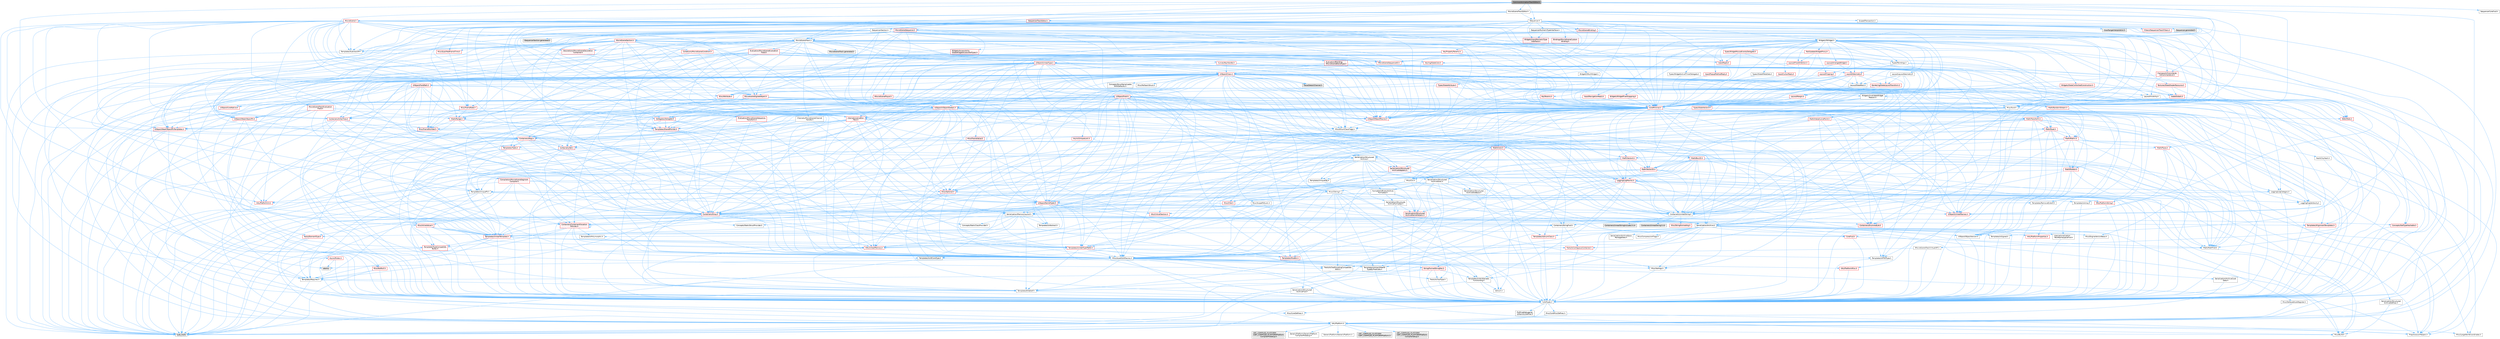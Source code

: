 digraph "CommonAnimationTrackEditor.h"
{
 // INTERACTIVE_SVG=YES
 // LATEX_PDF_SIZE
  bgcolor="transparent";
  edge [fontname=Helvetica,fontsize=10,labelfontname=Helvetica,labelfontsize=10];
  node [fontname=Helvetica,fontsize=10,shape=box,height=0.2,width=0.4];
  Node1 [id="Node000001",label="CommonAnimationTrackEditor.h",height=0.2,width=0.4,color="gray40", fillcolor="grey60", style="filled", fontcolor="black",tooltip=" "];
  Node1 -> Node2 [id="edge1_Node000001_Node000002",color="steelblue1",style="solid",tooltip=" "];
  Node2 [id="Node000002",label="CoreTypes.h",height=0.2,width=0.4,color="grey40", fillcolor="white", style="filled",URL="$dc/dec/CoreTypes_8h.html",tooltip=" "];
  Node2 -> Node3 [id="edge2_Node000002_Node000003",color="steelblue1",style="solid",tooltip=" "];
  Node3 [id="Node000003",label="HAL/Platform.h",height=0.2,width=0.4,color="grey40", fillcolor="white", style="filled",URL="$d9/dd0/Platform_8h.html",tooltip=" "];
  Node3 -> Node4 [id="edge3_Node000003_Node000004",color="steelblue1",style="solid",tooltip=" "];
  Node4 [id="Node000004",label="Misc/Build.h",height=0.2,width=0.4,color="grey40", fillcolor="white", style="filled",URL="$d3/dbb/Build_8h.html",tooltip=" "];
  Node3 -> Node5 [id="edge4_Node000003_Node000005",color="steelblue1",style="solid",tooltip=" "];
  Node5 [id="Node000005",label="Misc/LargeWorldCoordinates.h",height=0.2,width=0.4,color="grey40", fillcolor="white", style="filled",URL="$d2/dcb/LargeWorldCoordinates_8h.html",tooltip=" "];
  Node3 -> Node6 [id="edge5_Node000003_Node000006",color="steelblue1",style="solid",tooltip=" "];
  Node6 [id="Node000006",label="type_traits",height=0.2,width=0.4,color="grey60", fillcolor="#E0E0E0", style="filled",tooltip=" "];
  Node3 -> Node7 [id="edge6_Node000003_Node000007",color="steelblue1",style="solid",tooltip=" "];
  Node7 [id="Node000007",label="PreprocessorHelpers.h",height=0.2,width=0.4,color="grey40", fillcolor="white", style="filled",URL="$db/ddb/PreprocessorHelpers_8h.html",tooltip=" "];
  Node3 -> Node8 [id="edge7_Node000003_Node000008",color="steelblue1",style="solid",tooltip=" "];
  Node8 [id="Node000008",label="UBT_COMPILED_PLATFORM\l/UBT_COMPILED_PLATFORMPlatform\lCompilerPreSetup.h",height=0.2,width=0.4,color="grey60", fillcolor="#E0E0E0", style="filled",tooltip=" "];
  Node3 -> Node9 [id="edge8_Node000003_Node000009",color="steelblue1",style="solid",tooltip=" "];
  Node9 [id="Node000009",label="GenericPlatform/GenericPlatform\lCompilerPreSetup.h",height=0.2,width=0.4,color="grey40", fillcolor="white", style="filled",URL="$d9/dc8/GenericPlatformCompilerPreSetup_8h.html",tooltip=" "];
  Node3 -> Node10 [id="edge9_Node000003_Node000010",color="steelblue1",style="solid",tooltip=" "];
  Node10 [id="Node000010",label="GenericPlatform/GenericPlatform.h",height=0.2,width=0.4,color="grey40", fillcolor="white", style="filled",URL="$d6/d84/GenericPlatform_8h.html",tooltip=" "];
  Node3 -> Node11 [id="edge10_Node000003_Node000011",color="steelblue1",style="solid",tooltip=" "];
  Node11 [id="Node000011",label="UBT_COMPILED_PLATFORM\l/UBT_COMPILED_PLATFORMPlatform.h",height=0.2,width=0.4,color="grey60", fillcolor="#E0E0E0", style="filled",tooltip=" "];
  Node3 -> Node12 [id="edge11_Node000003_Node000012",color="steelblue1",style="solid",tooltip=" "];
  Node12 [id="Node000012",label="UBT_COMPILED_PLATFORM\l/UBT_COMPILED_PLATFORMPlatform\lCompilerSetup.h",height=0.2,width=0.4,color="grey60", fillcolor="#E0E0E0", style="filled",tooltip=" "];
  Node2 -> Node13 [id="edge12_Node000002_Node000013",color="steelblue1",style="solid",tooltip=" "];
  Node13 [id="Node000013",label="ProfilingDebugging\l/UMemoryDefines.h",height=0.2,width=0.4,color="grey40", fillcolor="white", style="filled",URL="$d2/da2/UMemoryDefines_8h.html",tooltip=" "];
  Node2 -> Node14 [id="edge13_Node000002_Node000014",color="steelblue1",style="solid",tooltip=" "];
  Node14 [id="Node000014",label="Misc/CoreMiscDefines.h",height=0.2,width=0.4,color="grey40", fillcolor="white", style="filled",URL="$da/d38/CoreMiscDefines_8h.html",tooltip=" "];
  Node14 -> Node3 [id="edge14_Node000014_Node000003",color="steelblue1",style="solid",tooltip=" "];
  Node14 -> Node7 [id="edge15_Node000014_Node000007",color="steelblue1",style="solid",tooltip=" "];
  Node2 -> Node15 [id="edge16_Node000002_Node000015",color="steelblue1",style="solid",tooltip=" "];
  Node15 [id="Node000015",label="Misc/CoreDefines.h",height=0.2,width=0.4,color="grey40", fillcolor="white", style="filled",URL="$d3/dd2/CoreDefines_8h.html",tooltip=" "];
  Node1 -> Node16 [id="edge17_Node000001_Node000016",color="steelblue1",style="solid",tooltip=" "];
  Node16 [id="Node000016",label="Misc/Guid.h",height=0.2,width=0.4,color="grey40", fillcolor="white", style="filled",URL="$d6/d2a/Guid_8h.html",tooltip=" "];
  Node16 -> Node17 [id="edge18_Node000016_Node000017",color="steelblue1",style="solid",tooltip=" "];
  Node17 [id="Node000017",label="Containers/StringFwd.h",height=0.2,width=0.4,color="grey40", fillcolor="white", style="filled",URL="$df/d37/StringFwd_8h.html",tooltip=" "];
  Node17 -> Node2 [id="edge19_Node000017_Node000002",color="steelblue1",style="solid",tooltip=" "];
  Node17 -> Node18 [id="edge20_Node000017_Node000018",color="steelblue1",style="solid",tooltip=" "];
  Node18 [id="Node000018",label="Traits/ElementType.h",height=0.2,width=0.4,color="red", fillcolor="#FFF0F0", style="filled",URL="$d5/d4f/ElementType_8h.html",tooltip=" "];
  Node18 -> Node3 [id="edge21_Node000018_Node000003",color="steelblue1",style="solid",tooltip=" "];
  Node18 -> Node6 [id="edge22_Node000018_Node000006",color="steelblue1",style="solid",tooltip=" "];
  Node17 -> Node20 [id="edge23_Node000017_Node000020",color="steelblue1",style="solid",tooltip=" "];
  Node20 [id="Node000020",label="Traits/IsContiguousContainer.h",height=0.2,width=0.4,color="red", fillcolor="#FFF0F0", style="filled",URL="$d5/d3c/IsContiguousContainer_8h.html",tooltip=" "];
  Node20 -> Node2 [id="edge24_Node000020_Node000002",color="steelblue1",style="solid",tooltip=" "];
  Node16 -> Node22 [id="edge25_Node000016_Node000022",color="steelblue1",style="solid",tooltip=" "];
  Node22 [id="Node000022",label="Containers/UnrealString.h",height=0.2,width=0.4,color="grey40", fillcolor="white", style="filled",URL="$d5/dba/UnrealString_8h.html",tooltip=" "];
  Node22 -> Node23 [id="edge26_Node000022_Node000023",color="steelblue1",style="solid",tooltip=" "];
  Node23 [id="Node000023",label="Containers/UnrealStringIncludes.h.inl",height=0.2,width=0.4,color="grey60", fillcolor="#E0E0E0", style="filled",tooltip=" "];
  Node22 -> Node24 [id="edge27_Node000022_Node000024",color="steelblue1",style="solid",tooltip=" "];
  Node24 [id="Node000024",label="Containers/UnrealString.h.inl",height=0.2,width=0.4,color="grey60", fillcolor="#E0E0E0", style="filled",tooltip=" "];
  Node22 -> Node25 [id="edge28_Node000022_Node000025",color="steelblue1",style="solid",tooltip=" "];
  Node25 [id="Node000025",label="Misc/StringFormatArg.h",height=0.2,width=0.4,color="red", fillcolor="#FFF0F0", style="filled",URL="$d2/d16/StringFormatArg_8h.html",tooltip=" "];
  Node16 -> Node2 [id="edge29_Node000016_Node000002",color="steelblue1",style="solid",tooltip=" "];
  Node16 -> Node7 [id="edge30_Node000016_Node000007",color="steelblue1",style="solid",tooltip=" "];
  Node16 -> Node27 [id="edge31_Node000016_Node000027",color="steelblue1",style="solid",tooltip=" "];
  Node27 [id="Node000027",label="Hash/CityHash.h",height=0.2,width=0.4,color="grey40", fillcolor="white", style="filled",URL="$d0/d13/CityHash_8h.html",tooltip=" "];
  Node27 -> Node2 [id="edge32_Node000027_Node000002",color="steelblue1",style="solid",tooltip=" "];
  Node16 -> Node28 [id="edge33_Node000016_Node000028",color="steelblue1",style="solid",tooltip=" "];
  Node28 [id="Node000028",label="Misc/AssertionMacros.h",height=0.2,width=0.4,color="grey40", fillcolor="white", style="filled",URL="$d0/dfa/AssertionMacros_8h.html",tooltip=" "];
  Node28 -> Node2 [id="edge34_Node000028_Node000002",color="steelblue1",style="solid",tooltip=" "];
  Node28 -> Node3 [id="edge35_Node000028_Node000003",color="steelblue1",style="solid",tooltip=" "];
  Node28 -> Node29 [id="edge36_Node000028_Node000029",color="steelblue1",style="solid",tooltip=" "];
  Node29 [id="Node000029",label="HAL/PlatformMisc.h",height=0.2,width=0.4,color="red", fillcolor="#FFF0F0", style="filled",URL="$d0/df5/PlatformMisc_8h.html",tooltip=" "];
  Node29 -> Node2 [id="edge37_Node000029_Node000002",color="steelblue1",style="solid",tooltip=" "];
  Node28 -> Node7 [id="edge38_Node000028_Node000007",color="steelblue1",style="solid",tooltip=" "];
  Node28 -> Node59 [id="edge39_Node000028_Node000059",color="steelblue1",style="solid",tooltip=" "];
  Node59 [id="Node000059",label="Templates/EnableIf.h",height=0.2,width=0.4,color="grey40", fillcolor="white", style="filled",URL="$d7/d60/EnableIf_8h.html",tooltip=" "];
  Node59 -> Node2 [id="edge40_Node000059_Node000002",color="steelblue1",style="solid",tooltip=" "];
  Node28 -> Node60 [id="edge41_Node000028_Node000060",color="steelblue1",style="solid",tooltip=" "];
  Node60 [id="Node000060",label="Templates/IsArrayOrRefOf\lTypeByPredicate.h",height=0.2,width=0.4,color="grey40", fillcolor="white", style="filled",URL="$d6/da1/IsArrayOrRefOfTypeByPredicate_8h.html",tooltip=" "];
  Node60 -> Node2 [id="edge42_Node000060_Node000002",color="steelblue1",style="solid",tooltip=" "];
  Node28 -> Node61 [id="edge43_Node000028_Node000061",color="steelblue1",style="solid",tooltip=" "];
  Node61 [id="Node000061",label="Templates/IsValidVariadic\lFunctionArg.h",height=0.2,width=0.4,color="grey40", fillcolor="white", style="filled",URL="$d0/dc8/IsValidVariadicFunctionArg_8h.html",tooltip=" "];
  Node61 -> Node2 [id="edge44_Node000061_Node000002",color="steelblue1",style="solid",tooltip=" "];
  Node61 -> Node62 [id="edge45_Node000061_Node000062",color="steelblue1",style="solid",tooltip=" "];
  Node62 [id="Node000062",label="IsEnum.h",height=0.2,width=0.4,color="grey40", fillcolor="white", style="filled",URL="$d4/de5/IsEnum_8h.html",tooltip=" "];
  Node61 -> Node6 [id="edge46_Node000061_Node000006",color="steelblue1",style="solid",tooltip=" "];
  Node28 -> Node63 [id="edge47_Node000028_Node000063",color="steelblue1",style="solid",tooltip=" "];
  Node63 [id="Node000063",label="Traits/IsCharEncodingCompatible\lWith.h",height=0.2,width=0.4,color="grey40", fillcolor="white", style="filled",URL="$df/dd1/IsCharEncodingCompatibleWith_8h.html",tooltip=" "];
  Node63 -> Node6 [id="edge48_Node000063_Node000006",color="steelblue1",style="solid",tooltip=" "];
  Node63 -> Node64 [id="edge49_Node000063_Node000064",color="steelblue1",style="solid",tooltip=" "];
  Node64 [id="Node000064",label="Traits/IsCharType.h",height=0.2,width=0.4,color="grey40", fillcolor="white", style="filled",URL="$db/d51/IsCharType_8h.html",tooltip=" "];
  Node64 -> Node2 [id="edge50_Node000064_Node000002",color="steelblue1",style="solid",tooltip=" "];
  Node28 -> Node65 [id="edge51_Node000028_Node000065",color="steelblue1",style="solid",tooltip=" "];
  Node65 [id="Node000065",label="Misc/VarArgs.h",height=0.2,width=0.4,color="grey40", fillcolor="white", style="filled",URL="$d5/d6f/VarArgs_8h.html",tooltip=" "];
  Node65 -> Node2 [id="edge52_Node000065_Node000002",color="steelblue1",style="solid",tooltip=" "];
  Node28 -> Node66 [id="edge53_Node000028_Node000066",color="steelblue1",style="solid",tooltip=" "];
  Node66 [id="Node000066",label="String/FormatStringSan.h",height=0.2,width=0.4,color="red", fillcolor="#FFF0F0", style="filled",URL="$d3/d8b/FormatStringSan_8h.html",tooltip=" "];
  Node66 -> Node6 [id="edge54_Node000066_Node000006",color="steelblue1",style="solid",tooltip=" "];
  Node66 -> Node2 [id="edge55_Node000066_Node000002",color="steelblue1",style="solid",tooltip=" "];
  Node66 -> Node67 [id="edge56_Node000066_Node000067",color="steelblue1",style="solid",tooltip=" "];
  Node67 [id="Node000067",label="Templates/Requires.h",height=0.2,width=0.4,color="grey40", fillcolor="white", style="filled",URL="$dc/d96/Requires_8h.html",tooltip=" "];
  Node67 -> Node59 [id="edge57_Node000067_Node000059",color="steelblue1",style="solid",tooltip=" "];
  Node67 -> Node6 [id="edge58_Node000067_Node000006",color="steelblue1",style="solid",tooltip=" "];
  Node66 -> Node61 [id="edge59_Node000066_Node000061",color="steelblue1",style="solid",tooltip=" "];
  Node66 -> Node64 [id="edge60_Node000066_Node000064",color="steelblue1",style="solid",tooltip=" "];
  Node28 -> Node72 [id="edge61_Node000028_Node000072",color="steelblue1",style="solid",tooltip=" "];
  Node72 [id="Node000072",label="atomic",height=0.2,width=0.4,color="grey60", fillcolor="#E0E0E0", style="filled",tooltip=" "];
  Node16 -> Node73 [id="edge62_Node000016_Node000073",color="steelblue1",style="solid",tooltip=" "];
  Node73 [id="Node000073",label="Misc/Crc.h",height=0.2,width=0.4,color="grey40", fillcolor="white", style="filled",URL="$d4/dd2/Crc_8h.html",tooltip=" "];
  Node73 -> Node2 [id="edge63_Node000073_Node000002",color="steelblue1",style="solid",tooltip=" "];
  Node73 -> Node74 [id="edge64_Node000073_Node000074",color="steelblue1",style="solid",tooltip=" "];
  Node74 [id="Node000074",label="HAL/PlatformString.h",height=0.2,width=0.4,color="red", fillcolor="#FFF0F0", style="filled",URL="$db/db5/PlatformString_8h.html",tooltip=" "];
  Node74 -> Node2 [id="edge65_Node000074_Node000002",color="steelblue1",style="solid",tooltip=" "];
  Node73 -> Node28 [id="edge66_Node000073_Node000028",color="steelblue1",style="solid",tooltip=" "];
  Node73 -> Node76 [id="edge67_Node000073_Node000076",color="steelblue1",style="solid",tooltip=" "];
  Node76 [id="Node000076",label="Misc/CString.h",height=0.2,width=0.4,color="grey40", fillcolor="white", style="filled",URL="$d2/d49/CString_8h.html",tooltip=" "];
  Node76 -> Node2 [id="edge68_Node000076_Node000002",color="steelblue1",style="solid",tooltip=" "];
  Node76 -> Node35 [id="edge69_Node000076_Node000035",color="steelblue1",style="solid",tooltip=" "];
  Node35 [id="Node000035",label="HAL/PlatformCrt.h",height=0.2,width=0.4,color="red", fillcolor="#FFF0F0", style="filled",URL="$d8/d75/PlatformCrt_8h.html",tooltip=" "];
  Node76 -> Node74 [id="edge70_Node000076_Node000074",color="steelblue1",style="solid",tooltip=" "];
  Node76 -> Node28 [id="edge71_Node000076_Node000028",color="steelblue1",style="solid",tooltip=" "];
  Node76 -> Node77 [id="edge72_Node000076_Node000077",color="steelblue1",style="solid",tooltip=" "];
  Node77 [id="Node000077",label="Misc/Char.h",height=0.2,width=0.4,color="red", fillcolor="#FFF0F0", style="filled",URL="$d0/d58/Char_8h.html",tooltip=" "];
  Node77 -> Node2 [id="edge73_Node000077_Node000002",color="steelblue1",style="solid",tooltip=" "];
  Node77 -> Node6 [id="edge74_Node000077_Node000006",color="steelblue1",style="solid",tooltip=" "];
  Node76 -> Node65 [id="edge75_Node000076_Node000065",color="steelblue1",style="solid",tooltip=" "];
  Node76 -> Node60 [id="edge76_Node000076_Node000060",color="steelblue1",style="solid",tooltip=" "];
  Node76 -> Node61 [id="edge77_Node000076_Node000061",color="steelblue1",style="solid",tooltip=" "];
  Node76 -> Node63 [id="edge78_Node000076_Node000063",color="steelblue1",style="solid",tooltip=" "];
  Node73 -> Node77 [id="edge79_Node000073_Node000077",color="steelblue1",style="solid",tooltip=" "];
  Node73 -> Node81 [id="edge80_Node000073_Node000081",color="steelblue1",style="solid",tooltip=" "];
  Node81 [id="Node000081",label="Templates/UnrealTypeTraits.h",height=0.2,width=0.4,color="red", fillcolor="#FFF0F0", style="filled",URL="$d2/d2d/UnrealTypeTraits_8h.html",tooltip=" "];
  Node81 -> Node2 [id="edge81_Node000081_Node000002",color="steelblue1",style="solid",tooltip=" "];
  Node81 -> Node28 [id="edge82_Node000081_Node000028",color="steelblue1",style="solid",tooltip=" "];
  Node81 -> Node59 [id="edge83_Node000081_Node000059",color="steelblue1",style="solid",tooltip=" "];
  Node81 -> Node62 [id="edge84_Node000081_Node000062",color="steelblue1",style="solid",tooltip=" "];
  Node81 -> Node85 [id="edge85_Node000081_Node000085",color="steelblue1",style="solid",tooltip=" "];
  Node85 [id="Node000085",label="Templates/Models.h",height=0.2,width=0.4,color="red", fillcolor="#FFF0F0", style="filled",URL="$d3/d0c/Models_8h.html",tooltip=" "];
  Node81 -> Node86 [id="edge86_Node000081_Node000086",color="steelblue1",style="solid",tooltip=" "];
  Node86 [id="Node000086",label="Templates/IsPODType.h",height=0.2,width=0.4,color="grey40", fillcolor="white", style="filled",URL="$d7/db1/IsPODType_8h.html",tooltip=" "];
  Node86 -> Node2 [id="edge87_Node000086_Node000002",color="steelblue1",style="solid",tooltip=" "];
  Node81 -> Node87 [id="edge88_Node000081_Node000087",color="steelblue1",style="solid",tooltip=" "];
  Node87 [id="Node000087",label="Templates/IsUECoreType.h",height=0.2,width=0.4,color="grey40", fillcolor="white", style="filled",URL="$d1/db8/IsUECoreType_8h.html",tooltip=" "];
  Node87 -> Node2 [id="edge89_Node000087_Node000002",color="steelblue1",style="solid",tooltip=" "];
  Node87 -> Node6 [id="edge90_Node000087_Node000006",color="steelblue1",style="solid",tooltip=" "];
  Node73 -> Node64 [id="edge91_Node000073_Node000064",color="steelblue1",style="solid",tooltip=" "];
  Node16 -> Node89 [id="edge92_Node000016_Node000089",color="steelblue1",style="solid",tooltip=" "];
  Node89 [id="Node000089",label="Serialization/Archive.h",height=0.2,width=0.4,color="grey40", fillcolor="white", style="filled",URL="$d7/d3b/Archive_8h.html",tooltip=" "];
  Node89 -> Node31 [id="edge93_Node000089_Node000031",color="steelblue1",style="solid",tooltip=" "];
  Node31 [id="Node000031",label="CoreFwd.h",height=0.2,width=0.4,color="red", fillcolor="#FFF0F0", style="filled",URL="$d1/d1e/CoreFwd_8h.html",tooltip=" "];
  Node31 -> Node2 [id="edge94_Node000031_Node000002",color="steelblue1",style="solid",tooltip=" "];
  Node31 -> Node32 [id="edge95_Node000031_Node000032",color="steelblue1",style="solid",tooltip=" "];
  Node32 [id="Node000032",label="Math/MathFwd.h",height=0.2,width=0.4,color="grey40", fillcolor="white", style="filled",URL="$d2/d10/MathFwd_8h.html",tooltip=" "];
  Node32 -> Node3 [id="edge96_Node000032_Node000003",color="steelblue1",style="solid",tooltip=" "];
  Node89 -> Node2 [id="edge97_Node000089_Node000002",color="steelblue1",style="solid",tooltip=" "];
  Node89 -> Node90 [id="edge98_Node000089_Node000090",color="steelblue1",style="solid",tooltip=" "];
  Node90 [id="Node000090",label="HAL/PlatformProperties.h",height=0.2,width=0.4,color="red", fillcolor="#FFF0F0", style="filled",URL="$d9/db0/PlatformProperties_8h.html",tooltip=" "];
  Node90 -> Node2 [id="edge99_Node000090_Node000002",color="steelblue1",style="solid",tooltip=" "];
  Node89 -> Node93 [id="edge100_Node000089_Node000093",color="steelblue1",style="solid",tooltip=" "];
  Node93 [id="Node000093",label="Internationalization\l/TextNamespaceFwd.h",height=0.2,width=0.4,color="grey40", fillcolor="white", style="filled",URL="$d8/d97/TextNamespaceFwd_8h.html",tooltip=" "];
  Node93 -> Node2 [id="edge101_Node000093_Node000002",color="steelblue1",style="solid",tooltip=" "];
  Node89 -> Node32 [id="edge102_Node000089_Node000032",color="steelblue1",style="solid",tooltip=" "];
  Node89 -> Node28 [id="edge103_Node000089_Node000028",color="steelblue1",style="solid",tooltip=" "];
  Node89 -> Node4 [id="edge104_Node000089_Node000004",color="steelblue1",style="solid",tooltip=" "];
  Node89 -> Node46 [id="edge105_Node000089_Node000046",color="steelblue1",style="solid",tooltip=" "];
  Node46 [id="Node000046",label="Misc/CompressionFlags.h",height=0.2,width=0.4,color="grey40", fillcolor="white", style="filled",URL="$d9/d76/CompressionFlags_8h.html",tooltip=" "];
  Node89 -> Node94 [id="edge106_Node000089_Node000094",color="steelblue1",style="solid",tooltip=" "];
  Node94 [id="Node000094",label="Misc/EngineVersionBase.h",height=0.2,width=0.4,color="grey40", fillcolor="white", style="filled",URL="$d5/d2b/EngineVersionBase_8h.html",tooltip=" "];
  Node94 -> Node2 [id="edge107_Node000094_Node000002",color="steelblue1",style="solid",tooltip=" "];
  Node89 -> Node65 [id="edge108_Node000089_Node000065",color="steelblue1",style="solid",tooltip=" "];
  Node89 -> Node95 [id="edge109_Node000089_Node000095",color="steelblue1",style="solid",tooltip=" "];
  Node95 [id="Node000095",label="Serialization/ArchiveCook\lData.h",height=0.2,width=0.4,color="grey40", fillcolor="white", style="filled",URL="$dc/db6/ArchiveCookData_8h.html",tooltip=" "];
  Node95 -> Node3 [id="edge110_Node000095_Node000003",color="steelblue1",style="solid",tooltip=" "];
  Node89 -> Node96 [id="edge111_Node000089_Node000096",color="steelblue1",style="solid",tooltip=" "];
  Node96 [id="Node000096",label="Serialization/ArchiveSave\lPackageData.h",height=0.2,width=0.4,color="grey40", fillcolor="white", style="filled",URL="$d1/d37/ArchiveSavePackageData_8h.html",tooltip=" "];
  Node89 -> Node59 [id="edge112_Node000089_Node000059",color="steelblue1",style="solid",tooltip=" "];
  Node89 -> Node60 [id="edge113_Node000089_Node000060",color="steelblue1",style="solid",tooltip=" "];
  Node89 -> Node97 [id="edge114_Node000089_Node000097",color="steelblue1",style="solid",tooltip=" "];
  Node97 [id="Node000097",label="Templates/IsEnumClass.h",height=0.2,width=0.4,color="red", fillcolor="#FFF0F0", style="filled",URL="$d7/d15/IsEnumClass_8h.html",tooltip=" "];
  Node97 -> Node2 [id="edge115_Node000097_Node000002",color="steelblue1",style="solid",tooltip=" "];
  Node89 -> Node98 [id="edge116_Node000089_Node000098",color="steelblue1",style="solid",tooltip=" "];
  Node98 [id="Node000098",label="Templates/IsSigned.h",height=0.2,width=0.4,color="grey40", fillcolor="white", style="filled",URL="$d8/dd8/IsSigned_8h.html",tooltip=" "];
  Node98 -> Node2 [id="edge117_Node000098_Node000002",color="steelblue1",style="solid",tooltip=" "];
  Node89 -> Node61 [id="edge118_Node000089_Node000061",color="steelblue1",style="solid",tooltip=" "];
  Node89 -> Node99 [id="edge119_Node000089_Node000099",color="steelblue1",style="solid",tooltip=" "];
  Node99 [id="Node000099",label="Templates/UnrealTemplate.h",height=0.2,width=0.4,color="red", fillcolor="#FFF0F0", style="filled",URL="$d4/d24/UnrealTemplate_8h.html",tooltip=" "];
  Node99 -> Node2 [id="edge120_Node000099_Node000002",color="steelblue1",style="solid",tooltip=" "];
  Node99 -> Node100 [id="edge121_Node000099_Node000100",color="steelblue1",style="solid",tooltip=" "];
  Node100 [id="Node000100",label="HAL/UnrealMemory.h",height=0.2,width=0.4,color="red", fillcolor="#FFF0F0", style="filled",URL="$d9/d96/UnrealMemory_8h.html",tooltip=" "];
  Node100 -> Node2 [id="edge122_Node000100_Node000002",color="steelblue1",style="solid",tooltip=" "];
  Node99 -> Node81 [id="edge123_Node000099_Node000081",color="steelblue1",style="solid",tooltip=" "];
  Node99 -> Node67 [id="edge124_Node000099_Node000067",color="steelblue1",style="solid",tooltip=" "];
  Node99 -> Node118 [id="edge125_Node000099_Node000118",color="steelblue1",style="solid",tooltip=" "];
  Node118 [id="Node000118",label="Templates/TypeCompatible\lBytes.h",height=0.2,width=0.4,color="red", fillcolor="#FFF0F0", style="filled",URL="$df/d0a/TypeCompatibleBytes_8h.html",tooltip=" "];
  Node118 -> Node2 [id="edge126_Node000118_Node000002",color="steelblue1",style="solid",tooltip=" "];
  Node118 -> Node6 [id="edge127_Node000118_Node000006",color="steelblue1",style="solid",tooltip=" "];
  Node99 -> Node20 [id="edge128_Node000099_Node000020",color="steelblue1",style="solid",tooltip=" "];
  Node99 -> Node6 [id="edge129_Node000099_Node000006",color="steelblue1",style="solid",tooltip=" "];
  Node89 -> Node63 [id="edge130_Node000089_Node000063",color="steelblue1",style="solid",tooltip=" "];
  Node89 -> Node120 [id="edge131_Node000089_Node000120",color="steelblue1",style="solid",tooltip=" "];
  Node120 [id="Node000120",label="UObject/ObjectVersion.h",height=0.2,width=0.4,color="grey40", fillcolor="white", style="filled",URL="$da/d63/ObjectVersion_8h.html",tooltip=" "];
  Node120 -> Node2 [id="edge132_Node000120_Node000002",color="steelblue1",style="solid",tooltip=" "];
  Node16 -> Node121 [id="edge133_Node000016_Node000121",color="steelblue1",style="solid",tooltip=" "];
  Node121 [id="Node000121",label="Serialization/MemoryLayout.h",height=0.2,width=0.4,color="grey40", fillcolor="white", style="filled",URL="$d7/d66/MemoryLayout_8h.html",tooltip=" "];
  Node121 -> Node122 [id="edge134_Node000121_Node000122",color="steelblue1",style="solid",tooltip=" "];
  Node122 [id="Node000122",label="Concepts/StaticClassProvider.h",height=0.2,width=0.4,color="grey40", fillcolor="white", style="filled",URL="$dd/d83/StaticClassProvider_8h.html",tooltip=" "];
  Node121 -> Node123 [id="edge135_Node000121_Node000123",color="steelblue1",style="solid",tooltip=" "];
  Node123 [id="Node000123",label="Concepts/StaticStructProvider.h",height=0.2,width=0.4,color="grey40", fillcolor="white", style="filled",URL="$d5/d77/StaticStructProvider_8h.html",tooltip=" "];
  Node121 -> Node124 [id="edge136_Node000121_Node000124",color="steelblue1",style="solid",tooltip=" "];
  Node124 [id="Node000124",label="Containers/EnumAsByte.h",height=0.2,width=0.4,color="red", fillcolor="#FFF0F0", style="filled",URL="$d6/d9a/EnumAsByte_8h.html",tooltip=" "];
  Node124 -> Node2 [id="edge137_Node000124_Node000002",color="steelblue1",style="solid",tooltip=" "];
  Node124 -> Node86 [id="edge138_Node000124_Node000086",color="steelblue1",style="solid",tooltip=" "];
  Node121 -> Node17 [id="edge139_Node000121_Node000017",color="steelblue1",style="solid",tooltip=" "];
  Node121 -> Node100 [id="edge140_Node000121_Node000100",color="steelblue1",style="solid",tooltip=" "];
  Node121 -> Node127 [id="edge141_Node000121_Node000127",color="steelblue1",style="solid",tooltip=" "];
  Node127 [id="Node000127",label="Misc/DelayedAutoRegister.h",height=0.2,width=0.4,color="grey40", fillcolor="white", style="filled",URL="$d1/dda/DelayedAutoRegister_8h.html",tooltip=" "];
  Node127 -> Node3 [id="edge142_Node000127_Node000003",color="steelblue1",style="solid",tooltip=" "];
  Node121 -> Node59 [id="edge143_Node000121_Node000059",color="steelblue1",style="solid",tooltip=" "];
  Node121 -> Node128 [id="edge144_Node000121_Node000128",color="steelblue1",style="solid",tooltip=" "];
  Node128 [id="Node000128",label="Templates/IsAbstract.h",height=0.2,width=0.4,color="grey40", fillcolor="white", style="filled",URL="$d8/db7/IsAbstract_8h.html",tooltip=" "];
  Node121 -> Node129 [id="edge145_Node000121_Node000129",color="steelblue1",style="solid",tooltip=" "];
  Node129 [id="Node000129",label="Templates/IsPolymorphic.h",height=0.2,width=0.4,color="grey40", fillcolor="white", style="filled",URL="$dc/d20/IsPolymorphic_8h.html",tooltip=" "];
  Node121 -> Node85 [id="edge146_Node000121_Node000085",color="steelblue1",style="solid",tooltip=" "];
  Node121 -> Node99 [id="edge147_Node000121_Node000099",color="steelblue1",style="solid",tooltip=" "];
  Node16 -> Node130 [id="edge148_Node000016_Node000130",color="steelblue1",style="solid",tooltip=" "];
  Node130 [id="Node000130",label="Serialization/Structured\lArchive.h",height=0.2,width=0.4,color="grey40", fillcolor="white", style="filled",URL="$d9/d1e/StructuredArchive_8h.html",tooltip=" "];
  Node130 -> Node131 [id="edge149_Node000130_Node000131",color="steelblue1",style="solid",tooltip=" "];
  Node131 [id="Node000131",label="Containers/Array.h",height=0.2,width=0.4,color="red", fillcolor="#FFF0F0", style="filled",URL="$df/dd0/Array_8h.html",tooltip=" "];
  Node131 -> Node2 [id="edge150_Node000131_Node000002",color="steelblue1",style="solid",tooltip=" "];
  Node131 -> Node28 [id="edge151_Node000131_Node000028",color="steelblue1",style="solid",tooltip=" "];
  Node131 -> Node100 [id="edge152_Node000131_Node000100",color="steelblue1",style="solid",tooltip=" "];
  Node131 -> Node81 [id="edge153_Node000131_Node000081",color="steelblue1",style="solid",tooltip=" "];
  Node131 -> Node99 [id="edge154_Node000131_Node000099",color="steelblue1",style="solid",tooltip=" "];
  Node131 -> Node137 [id="edge155_Node000131_Node000137",color="steelblue1",style="solid",tooltip=" "];
  Node137 [id="Node000137",label="Containers/ContainerAllocation\lPolicies.h",height=0.2,width=0.4,color="red", fillcolor="#FFF0F0", style="filled",URL="$d7/dff/ContainerAllocationPolicies_8h.html",tooltip=" "];
  Node137 -> Node2 [id="edge156_Node000137_Node000002",color="steelblue1",style="solid",tooltip=" "];
  Node137 -> Node137 [id="edge157_Node000137_Node000137",color="steelblue1",style="solid",tooltip=" "];
  Node137 -> Node100 [id="edge158_Node000137_Node000100",color="steelblue1",style="solid",tooltip=" "];
  Node137 -> Node28 [id="edge159_Node000137_Node000028",color="steelblue1",style="solid",tooltip=" "];
  Node137 -> Node129 [id="edge160_Node000137_Node000129",color="steelblue1",style="solid",tooltip=" "];
  Node137 -> Node118 [id="edge161_Node000137_Node000118",color="steelblue1",style="solid",tooltip=" "];
  Node137 -> Node6 [id="edge162_Node000137_Node000006",color="steelblue1",style="solid",tooltip=" "];
  Node131 -> Node89 [id="edge163_Node000131_Node000089",color="steelblue1",style="solid",tooltip=" "];
  Node131 -> Node162 [id="edge164_Node000131_Node000162",color="steelblue1",style="solid",tooltip=" "];
  Node162 [id="Node000162",label="Concepts/GetTypeHashable.h",height=0.2,width=0.4,color="red", fillcolor="#FFF0F0", style="filled",URL="$d3/da2/GetTypeHashable_8h.html",tooltip=" "];
  Node162 -> Node2 [id="edge165_Node000162_Node000002",color="steelblue1",style="solid",tooltip=" "];
  Node131 -> Node67 [id="edge166_Node000131_Node000067",color="steelblue1",style="solid",tooltip=" "];
  Node131 -> Node168 [id="edge167_Node000131_Node000168",color="steelblue1",style="solid",tooltip=" "];
  Node168 [id="Node000168",label="Templates/AlignmentTemplates.h",height=0.2,width=0.4,color="red", fillcolor="#FFF0F0", style="filled",URL="$dd/d32/AlignmentTemplates_8h.html",tooltip=" "];
  Node168 -> Node2 [id="edge168_Node000168_Node000002",color="steelblue1",style="solid",tooltip=" "];
  Node131 -> Node18 [id="edge169_Node000131_Node000018",color="steelblue1",style="solid",tooltip=" "];
  Node131 -> Node6 [id="edge170_Node000131_Node000006",color="steelblue1",style="solid",tooltip=" "];
  Node130 -> Node137 [id="edge171_Node000130_Node000137",color="steelblue1",style="solid",tooltip=" "];
  Node130 -> Node2 [id="edge172_Node000130_Node000002",color="steelblue1",style="solid",tooltip=" "];
  Node130 -> Node169 [id="edge173_Node000130_Node000169",color="steelblue1",style="solid",tooltip=" "];
  Node169 [id="Node000169",label="Formatters/BinaryArchive\lFormatter.h",height=0.2,width=0.4,color="grey40", fillcolor="white", style="filled",URL="$d2/d01/BinaryArchiveFormatter_8h.html",tooltip=" "];
  Node169 -> Node131 [id="edge174_Node000169_Node000131",color="steelblue1",style="solid",tooltip=" "];
  Node169 -> Node3 [id="edge175_Node000169_Node000003",color="steelblue1",style="solid",tooltip=" "];
  Node169 -> Node89 [id="edge176_Node000169_Node000089",color="steelblue1",style="solid",tooltip=" "];
  Node169 -> Node170 [id="edge177_Node000169_Node000170",color="steelblue1",style="solid",tooltip=" "];
  Node170 [id="Node000170",label="Serialization/Structured\lArchiveFormatter.h",height=0.2,width=0.4,color="grey40", fillcolor="white", style="filled",URL="$db/dfe/StructuredArchiveFormatter_8h.html",tooltip=" "];
  Node170 -> Node131 [id="edge178_Node000170_Node000131",color="steelblue1",style="solid",tooltip=" "];
  Node170 -> Node31 [id="edge179_Node000170_Node000031",color="steelblue1",style="solid",tooltip=" "];
  Node170 -> Node2 [id="edge180_Node000170_Node000002",color="steelblue1",style="solid",tooltip=" "];
  Node170 -> Node171 [id="edge181_Node000170_Node000171",color="steelblue1",style="solid",tooltip=" "];
  Node171 [id="Node000171",label="Serialization/Structured\lArchiveNameHelpers.h",height=0.2,width=0.4,color="red", fillcolor="#FFF0F0", style="filled",URL="$d0/d7b/StructuredArchiveNameHelpers_8h.html",tooltip=" "];
  Node171 -> Node2 [id="edge182_Node000171_Node000002",color="steelblue1",style="solid",tooltip=" "];
  Node169 -> Node171 [id="edge183_Node000169_Node000171",color="steelblue1",style="solid",tooltip=" "];
  Node130 -> Node4 [id="edge184_Node000130_Node000004",color="steelblue1",style="solid",tooltip=" "];
  Node130 -> Node89 [id="edge185_Node000130_Node000089",color="steelblue1",style="solid",tooltip=" "];
  Node130 -> Node172 [id="edge186_Node000130_Node000172",color="steelblue1",style="solid",tooltip=" "];
  Node172 [id="Node000172",label="Serialization/Structured\lArchiveAdapters.h",height=0.2,width=0.4,color="red", fillcolor="#FFF0F0", style="filled",URL="$d3/de1/StructuredArchiveAdapters_8h.html",tooltip=" "];
  Node172 -> Node2 [id="edge187_Node000172_Node000002",color="steelblue1",style="solid",tooltip=" "];
  Node172 -> Node85 [id="edge188_Node000172_Node000085",color="steelblue1",style="solid",tooltip=" "];
  Node172 -> Node175 [id="edge189_Node000172_Node000175",color="steelblue1",style="solid",tooltip=" "];
  Node175 [id="Node000175",label="Serialization/Structured\lArchiveSlots.h",height=0.2,width=0.4,color="grey40", fillcolor="white", style="filled",URL="$d2/d87/StructuredArchiveSlots_8h.html",tooltip=" "];
  Node175 -> Node131 [id="edge190_Node000175_Node000131",color="steelblue1",style="solid",tooltip=" "];
  Node175 -> Node2 [id="edge191_Node000175_Node000002",color="steelblue1",style="solid",tooltip=" "];
  Node175 -> Node169 [id="edge192_Node000175_Node000169",color="steelblue1",style="solid",tooltip=" "];
  Node175 -> Node4 [id="edge193_Node000175_Node000004",color="steelblue1",style="solid",tooltip=" "];
  Node175 -> Node176 [id="edge194_Node000175_Node000176",color="steelblue1",style="solid",tooltip=" "];
  Node176 [id="Node000176",label="Misc/Optional.h",height=0.2,width=0.4,color="red", fillcolor="#FFF0F0", style="filled",URL="$d2/dae/Optional_8h.html",tooltip=" "];
  Node176 -> Node2 [id="edge195_Node000176_Node000002",color="steelblue1",style="solid",tooltip=" "];
  Node176 -> Node28 [id="edge196_Node000176_Node000028",color="steelblue1",style="solid",tooltip=" "];
  Node176 -> Node99 [id="edge197_Node000176_Node000099",color="steelblue1",style="solid",tooltip=" "];
  Node176 -> Node89 [id="edge198_Node000176_Node000089",color="steelblue1",style="solid",tooltip=" "];
  Node175 -> Node89 [id="edge199_Node000175_Node000089",color="steelblue1",style="solid",tooltip=" "];
  Node175 -> Node177 [id="edge200_Node000175_Node000177",color="steelblue1",style="solid",tooltip=" "];
  Node177 [id="Node000177",label="Serialization/Structured\lArchiveFwd.h",height=0.2,width=0.4,color="grey40", fillcolor="white", style="filled",URL="$d2/df9/StructuredArchiveFwd_8h.html",tooltip=" "];
  Node177 -> Node2 [id="edge201_Node000177_Node000002",color="steelblue1",style="solid",tooltip=" "];
  Node177 -> Node4 [id="edge202_Node000177_Node000004",color="steelblue1",style="solid",tooltip=" "];
  Node177 -> Node6 [id="edge203_Node000177_Node000006",color="steelblue1",style="solid",tooltip=" "];
  Node175 -> Node171 [id="edge204_Node000175_Node000171",color="steelblue1",style="solid",tooltip=" "];
  Node175 -> Node178 [id="edge205_Node000175_Node000178",color="steelblue1",style="solid",tooltip=" "];
  Node178 [id="Node000178",label="Serialization/Structured\lArchiveSlotBase.h",height=0.2,width=0.4,color="grey40", fillcolor="white", style="filled",URL="$d9/d9a/StructuredArchiveSlotBase_8h.html",tooltip=" "];
  Node178 -> Node2 [id="edge206_Node000178_Node000002",color="steelblue1",style="solid",tooltip=" "];
  Node175 -> Node59 [id="edge207_Node000175_Node000059",color="steelblue1",style="solid",tooltip=" "];
  Node175 -> Node97 [id="edge208_Node000175_Node000097",color="steelblue1",style="solid",tooltip=" "];
  Node172 -> Node179 [id="edge209_Node000172_Node000179",color="steelblue1",style="solid",tooltip=" "];
  Node179 [id="Node000179",label="Templates/UniqueObj.h",height=0.2,width=0.4,color="grey40", fillcolor="white", style="filled",URL="$da/d95/UniqueObj_8h.html",tooltip=" "];
  Node179 -> Node2 [id="edge210_Node000179_Node000002",color="steelblue1",style="solid",tooltip=" "];
  Node179 -> Node180 [id="edge211_Node000179_Node000180",color="steelblue1",style="solid",tooltip=" "];
  Node180 [id="Node000180",label="Templates/UniquePtr.h",height=0.2,width=0.4,color="grey40", fillcolor="white", style="filled",URL="$de/d1a/UniquePtr_8h.html",tooltip=" "];
  Node180 -> Node2 [id="edge212_Node000180_Node000002",color="steelblue1",style="solid",tooltip=" "];
  Node180 -> Node99 [id="edge213_Node000180_Node000099",color="steelblue1",style="solid",tooltip=" "];
  Node180 -> Node181 [id="edge214_Node000180_Node000181",color="steelblue1",style="solid",tooltip=" "];
  Node181 [id="Node000181",label="Templates/IsArray.h",height=0.2,width=0.4,color="grey40", fillcolor="white", style="filled",URL="$d8/d8d/IsArray_8h.html",tooltip=" "];
  Node181 -> Node2 [id="edge215_Node000181_Node000002",color="steelblue1",style="solid",tooltip=" "];
  Node180 -> Node182 [id="edge216_Node000180_Node000182",color="steelblue1",style="solid",tooltip=" "];
  Node182 [id="Node000182",label="Templates/RemoveExtent.h",height=0.2,width=0.4,color="grey40", fillcolor="white", style="filled",URL="$dc/de9/RemoveExtent_8h.html",tooltip=" "];
  Node182 -> Node2 [id="edge217_Node000182_Node000002",color="steelblue1",style="solid",tooltip=" "];
  Node180 -> Node67 [id="edge218_Node000180_Node000067",color="steelblue1",style="solid",tooltip=" "];
  Node180 -> Node121 [id="edge219_Node000180_Node000121",color="steelblue1",style="solid",tooltip=" "];
  Node180 -> Node6 [id="edge220_Node000180_Node000006",color="steelblue1",style="solid",tooltip=" "];
  Node130 -> Node183 [id="edge221_Node000130_Node000183",color="steelblue1",style="solid",tooltip=" "];
  Node183 [id="Node000183",label="Serialization/Structured\lArchiveDefines.h",height=0.2,width=0.4,color="grey40", fillcolor="white", style="filled",URL="$d3/d61/StructuredArchiveDefines_8h.html",tooltip=" "];
  Node183 -> Node4 [id="edge222_Node000183_Node000004",color="steelblue1",style="solid",tooltip=" "];
  Node130 -> Node170 [id="edge223_Node000130_Node000170",color="steelblue1",style="solid",tooltip=" "];
  Node130 -> Node177 [id="edge224_Node000130_Node000177",color="steelblue1",style="solid",tooltip=" "];
  Node130 -> Node171 [id="edge225_Node000130_Node000171",color="steelblue1",style="solid",tooltip=" "];
  Node130 -> Node178 [id="edge226_Node000130_Node000178",color="steelblue1",style="solid",tooltip=" "];
  Node130 -> Node175 [id="edge227_Node000130_Node000175",color="steelblue1",style="solid",tooltip=" "];
  Node130 -> Node179 [id="edge228_Node000130_Node000179",color="steelblue1",style="solid",tooltip=" "];
  Node1 -> Node184 [id="edge229_Node000001_Node000184",color="steelblue1",style="solid",tooltip=" "];
  Node184 [id="Node000184",label="Templates/SubclassOf.h",height=0.2,width=0.4,color="grey40", fillcolor="white", style="filled",URL="$d5/db4/SubclassOf_8h.html",tooltip=" "];
  Node184 -> Node185 [id="edge230_Node000184_Node000185",color="steelblue1",style="solid",tooltip=" "];
  Node185 [id="Node000185",label="UObject/Class.h",height=0.2,width=0.4,color="red", fillcolor="#FFF0F0", style="filled",URL="$d4/d05/Class_8h.html",tooltip=" "];
  Node185 -> Node162 [id="edge231_Node000185_Node000162",color="steelblue1",style="solid",tooltip=" "];
  Node185 -> Node122 [id="edge232_Node000185_Node000122",color="steelblue1",style="solid",tooltip=" "];
  Node185 -> Node123 [id="edge233_Node000185_Node000123",color="steelblue1",style="solid",tooltip=" "];
  Node185 -> Node186 [id="edge234_Node000185_Node000186",color="steelblue1",style="solid",tooltip=" "];
  Node186 [id="Node000186",label="Concepts/StructSerializable\lWithDefaults.h",height=0.2,width=0.4,color="grey40", fillcolor="white", style="filled",URL="$d5/ddc/StructSerializableWithDefaults_8h.html",tooltip=" "];
  Node185 -> Node131 [id="edge235_Node000185_Node000131",color="steelblue1",style="solid",tooltip=" "];
  Node185 -> Node124 [id="edge236_Node000185_Node000124",color="steelblue1",style="solid",tooltip=" "];
  Node185 -> Node187 [id="edge237_Node000185_Node000187",color="steelblue1",style="solid",tooltip=" "];
  Node187 [id="Node000187",label="Containers/Map.h",height=0.2,width=0.4,color="red", fillcolor="#FFF0F0", style="filled",URL="$df/d79/Map_8h.html",tooltip=" "];
  Node187 -> Node2 [id="edge238_Node000187_Node000002",color="steelblue1",style="solid",tooltip=" "];
  Node187 -> Node189 [id="edge239_Node000187_Node000189",color="steelblue1",style="solid",tooltip=" "];
  Node189 [id="Node000189",label="Containers/Set.h",height=0.2,width=0.4,color="red", fillcolor="#FFF0F0", style="filled",URL="$d4/d45/Set_8h.html",tooltip=" "];
  Node189 -> Node137 [id="edge240_Node000189_Node000137",color="steelblue1",style="solid",tooltip=" "];
  Node189 -> Node28 [id="edge241_Node000189_Node000028",color="steelblue1",style="solid",tooltip=" "];
  Node189 -> Node130 [id="edge242_Node000189_Node000130",color="steelblue1",style="solid",tooltip=" "];
  Node189 -> Node99 [id="edge243_Node000189_Node000099",color="steelblue1",style="solid",tooltip=" "];
  Node189 -> Node6 [id="edge244_Node000189_Node000006",color="steelblue1",style="solid",tooltip=" "];
  Node187 -> Node22 [id="edge245_Node000187_Node000022",color="steelblue1",style="solid",tooltip=" "];
  Node187 -> Node28 [id="edge246_Node000187_Node000028",color="steelblue1",style="solid",tooltip=" "];
  Node187 -> Node198 [id="edge247_Node000187_Node000198",color="steelblue1",style="solid",tooltip=" "];
  Node198 [id="Node000198",label="Templates/Tuple.h",height=0.2,width=0.4,color="red", fillcolor="#FFF0F0", style="filled",URL="$d2/d4f/Tuple_8h.html",tooltip=" "];
  Node198 -> Node2 [id="edge248_Node000198_Node000002",color="steelblue1",style="solid",tooltip=" "];
  Node198 -> Node99 [id="edge249_Node000198_Node000099",color="steelblue1",style="solid",tooltip=" "];
  Node198 -> Node130 [id="edge250_Node000198_Node000130",color="steelblue1",style="solid",tooltip=" "];
  Node198 -> Node121 [id="edge251_Node000198_Node000121",color="steelblue1",style="solid",tooltip=" "];
  Node198 -> Node67 [id="edge252_Node000198_Node000067",color="steelblue1",style="solid",tooltip=" "];
  Node198 -> Node6 [id="edge253_Node000198_Node000006",color="steelblue1",style="solid",tooltip=" "];
  Node187 -> Node99 [id="edge254_Node000187_Node000099",color="steelblue1",style="solid",tooltip=" "];
  Node187 -> Node81 [id="edge255_Node000187_Node000081",color="steelblue1",style="solid",tooltip=" "];
  Node187 -> Node6 [id="edge256_Node000187_Node000006",color="steelblue1",style="solid",tooltip=" "];
  Node185 -> Node189 [id="edge257_Node000185_Node000189",color="steelblue1",style="solid",tooltip=" "];
  Node185 -> Node17 [id="edge258_Node000185_Node000017",color="steelblue1",style="solid",tooltip=" "];
  Node185 -> Node22 [id="edge259_Node000185_Node000022",color="steelblue1",style="solid",tooltip=" "];
  Node185 -> Node2 [id="edge260_Node000185_Node000002",color="steelblue1",style="solid",tooltip=" "];
  Node185 -> Node201 [id="edge261_Node000185_Node000201",color="steelblue1",style="solid",tooltip=" "];
  Node201 [id="Node000201",label="Async/Mutex.h",height=0.2,width=0.4,color="red", fillcolor="#FFF0F0", style="filled",URL="$de/db1/Mutex_8h.html",tooltip=" "];
  Node201 -> Node2 [id="edge262_Node000201_Node000002",color="steelblue1",style="solid",tooltip=" "];
  Node201 -> Node72 [id="edge263_Node000201_Node000072",color="steelblue1",style="solid",tooltip=" "];
  Node185 -> Node203 [id="edge264_Node000185_Node000203",color="steelblue1",style="solid",tooltip=" "];
  Node203 [id="Node000203",label="Async/UniqueLock.h",height=0.2,width=0.4,color="red", fillcolor="#FFF0F0", style="filled",URL="$da/dc6/UniqueLock_8h.html",tooltip=" "];
  Node203 -> Node28 [id="edge265_Node000203_Node000028",color="steelblue1",style="solid",tooltip=" "];
  Node185 -> Node204 [id="edge266_Node000185_Node000204",color="steelblue1",style="solid",tooltip=" "];
  Node204 [id="Node000204",label="HAL/CriticalSection.h",height=0.2,width=0.4,color="red", fillcolor="#FFF0F0", style="filled",URL="$d6/d90/CriticalSection_8h.html",tooltip=" "];
  Node185 -> Node35 [id="edge267_Node000185_Node000035",color="steelblue1",style="solid",tooltip=" "];
  Node185 -> Node100 [id="edge268_Node000185_Node000100",color="steelblue1",style="solid",tooltip=" "];
  Node185 -> Node207 [id="edge269_Node000185_Node000207",color="steelblue1",style="solid",tooltip=" "];
  Node207 [id="Node000207",label="Internationalization\l/Text.h",height=0.2,width=0.4,color="red", fillcolor="#FFF0F0", style="filled",URL="$d6/d35/Text_8h.html",tooltip=" "];
  Node207 -> Node2 [id="edge270_Node000207_Node000002",color="steelblue1",style="solid",tooltip=" "];
  Node207 -> Node28 [id="edge271_Node000207_Node000028",color="steelblue1",style="solid",tooltip=" "];
  Node207 -> Node47 [id="edge272_Node000207_Node000047",color="steelblue1",style="solid",tooltip=" "];
  Node47 [id="Node000047",label="Misc/EnumClassFlags.h",height=0.2,width=0.4,color="grey40", fillcolor="white", style="filled",URL="$d8/de7/EnumClassFlags_8h.html",tooltip=" "];
  Node207 -> Node81 [id="edge273_Node000207_Node000081",color="steelblue1",style="solid",tooltip=" "];
  Node207 -> Node131 [id="edge274_Node000207_Node000131",color="steelblue1",style="solid",tooltip=" "];
  Node207 -> Node22 [id="edge275_Node000207_Node000022",color="steelblue1",style="solid",tooltip=" "];
  Node207 -> Node124 [id="edge276_Node000207_Node000124",color="steelblue1",style="solid",tooltip=" "];
  Node207 -> Node219 [id="edge277_Node000207_Node000219",color="steelblue1",style="solid",tooltip=" "];
  Node219 [id="Node000219",label="Templates/SharedPointer.h",height=0.2,width=0.4,color="red", fillcolor="#FFF0F0", style="filled",URL="$d2/d17/SharedPointer_8h.html",tooltip=" "];
  Node219 -> Node2 [id="edge278_Node000219_Node000002",color="steelblue1",style="solid",tooltip=" "];
  Node219 -> Node28 [id="edge279_Node000219_Node000028",color="steelblue1",style="solid",tooltip=" "];
  Node219 -> Node100 [id="edge280_Node000219_Node000100",color="steelblue1",style="solid",tooltip=" "];
  Node219 -> Node131 [id="edge281_Node000219_Node000131",color="steelblue1",style="solid",tooltip=" "];
  Node219 -> Node187 [id="edge282_Node000219_Node000187",color="steelblue1",style="solid",tooltip=" "];
  Node207 -> Node176 [id="edge283_Node000207_Node000176",color="steelblue1",style="solid",tooltip=" "];
  Node207 -> Node180 [id="edge284_Node000207_Node000180",color="steelblue1",style="solid",tooltip=" "];
  Node207 -> Node67 [id="edge285_Node000207_Node000067",color="steelblue1",style="solid",tooltip=" "];
  Node207 -> Node6 [id="edge286_Node000207_Node000006",color="steelblue1",style="solid",tooltip=" "];
  Node185 -> Node226 [id="edge287_Node000185_Node000226",color="steelblue1",style="solid",tooltip=" "];
  Node226 [id="Node000226",label="Logging/LogCategory.h",height=0.2,width=0.4,color="grey40", fillcolor="white", style="filled",URL="$d9/d36/LogCategory_8h.html",tooltip=" "];
  Node226 -> Node2 [id="edge288_Node000226_Node000002",color="steelblue1",style="solid",tooltip=" "];
  Node226 -> Node105 [id="edge289_Node000226_Node000105",color="steelblue1",style="solid",tooltip=" "];
  Node105 [id="Node000105",label="Logging/LogVerbosity.h",height=0.2,width=0.4,color="grey40", fillcolor="white", style="filled",URL="$d2/d8f/LogVerbosity_8h.html",tooltip=" "];
  Node105 -> Node2 [id="edge290_Node000105_Node000002",color="steelblue1",style="solid",tooltip=" "];
  Node226 -> Node209 [id="edge291_Node000226_Node000209",color="steelblue1",style="solid",tooltip=" "];
  Node209 [id="Node000209",label="UObject/NameTypes.h",height=0.2,width=0.4,color="red", fillcolor="#FFF0F0", style="filled",URL="$d6/d35/NameTypes_8h.html",tooltip=" "];
  Node209 -> Node2 [id="edge292_Node000209_Node000002",color="steelblue1",style="solid",tooltip=" "];
  Node209 -> Node28 [id="edge293_Node000209_Node000028",color="steelblue1",style="solid",tooltip=" "];
  Node209 -> Node100 [id="edge294_Node000209_Node000100",color="steelblue1",style="solid",tooltip=" "];
  Node209 -> Node81 [id="edge295_Node000209_Node000081",color="steelblue1",style="solid",tooltip=" "];
  Node209 -> Node99 [id="edge296_Node000209_Node000099",color="steelblue1",style="solid",tooltip=" "];
  Node209 -> Node22 [id="edge297_Node000209_Node000022",color="steelblue1",style="solid",tooltip=" "];
  Node209 -> Node204 [id="edge298_Node000209_Node000204",color="steelblue1",style="solid",tooltip=" "];
  Node209 -> Node17 [id="edge299_Node000209_Node000017",color="steelblue1",style="solid",tooltip=" "];
  Node209 -> Node211 [id="edge300_Node000209_Node000211",color="steelblue1",style="solid",tooltip=" "];
  Node211 [id="Node000211",label="UObject/UnrealNames.h",height=0.2,width=0.4,color="red", fillcolor="#FFF0F0", style="filled",URL="$d8/db1/UnrealNames_8h.html",tooltip=" "];
  Node211 -> Node2 [id="edge301_Node000211_Node000002",color="steelblue1",style="solid",tooltip=" "];
  Node209 -> Node121 [id="edge302_Node000209_Node000121",color="steelblue1",style="solid",tooltip=" "];
  Node185 -> Node225 [id="edge303_Node000185_Node000225",color="steelblue1",style="solid",tooltip=" "];
  Node225 [id="Node000225",label="Logging/LogMacros.h",height=0.2,width=0.4,color="red", fillcolor="#FFF0F0", style="filled",URL="$d0/d16/LogMacros_8h.html",tooltip=" "];
  Node225 -> Node22 [id="edge304_Node000225_Node000022",color="steelblue1",style="solid",tooltip=" "];
  Node225 -> Node2 [id="edge305_Node000225_Node000002",color="steelblue1",style="solid",tooltip=" "];
  Node225 -> Node7 [id="edge306_Node000225_Node000007",color="steelblue1",style="solid",tooltip=" "];
  Node225 -> Node226 [id="edge307_Node000225_Node000226",color="steelblue1",style="solid",tooltip=" "];
  Node225 -> Node105 [id="edge308_Node000225_Node000105",color="steelblue1",style="solid",tooltip=" "];
  Node225 -> Node28 [id="edge309_Node000225_Node000028",color="steelblue1",style="solid",tooltip=" "];
  Node225 -> Node4 [id="edge310_Node000225_Node000004",color="steelblue1",style="solid",tooltip=" "];
  Node225 -> Node65 [id="edge311_Node000225_Node000065",color="steelblue1",style="solid",tooltip=" "];
  Node225 -> Node66 [id="edge312_Node000225_Node000066",color="steelblue1",style="solid",tooltip=" "];
  Node225 -> Node59 [id="edge313_Node000225_Node000059",color="steelblue1",style="solid",tooltip=" "];
  Node225 -> Node60 [id="edge314_Node000225_Node000060",color="steelblue1",style="solid",tooltip=" "];
  Node225 -> Node61 [id="edge315_Node000225_Node000061",color="steelblue1",style="solid",tooltip=" "];
  Node225 -> Node63 [id="edge316_Node000225_Node000063",color="steelblue1",style="solid",tooltip=" "];
  Node225 -> Node6 [id="edge317_Node000225_Node000006",color="steelblue1",style="solid",tooltip=" "];
  Node185 -> Node105 [id="edge318_Node000185_Node000105",color="steelblue1",style="solid",tooltip=" "];
  Node185 -> Node264 [id="edge319_Node000185_Node000264",color="steelblue1",style="solid",tooltip=" "];
  Node264 [id="Node000264",label="Math/Box2D.h",height=0.2,width=0.4,color="red", fillcolor="#FFF0F0", style="filled",URL="$d3/d1c/Box2D_8h.html",tooltip=" "];
  Node264 -> Node131 [id="edge320_Node000264_Node000131",color="steelblue1",style="solid",tooltip=" "];
  Node264 -> Node22 [id="edge321_Node000264_Node000022",color="steelblue1",style="solid",tooltip=" "];
  Node264 -> Node2 [id="edge322_Node000264_Node000002",color="steelblue1",style="solid",tooltip=" "];
  Node264 -> Node32 [id="edge323_Node000264_Node000032",color="steelblue1",style="solid",tooltip=" "];
  Node264 -> Node265 [id="edge324_Node000264_Node000265",color="steelblue1",style="solid",tooltip=" "];
  Node265 [id="Node000265",label="Math/Vector2D.h",height=0.2,width=0.4,color="red", fillcolor="#FFF0F0", style="filled",URL="$d3/db0/Vector2D_8h.html",tooltip=" "];
  Node265 -> Node2 [id="edge325_Node000265_Node000002",color="steelblue1",style="solid",tooltip=" "];
  Node265 -> Node32 [id="edge326_Node000265_Node000032",color="steelblue1",style="solid",tooltip=" "];
  Node265 -> Node28 [id="edge327_Node000265_Node000028",color="steelblue1",style="solid",tooltip=" "];
  Node265 -> Node73 [id="edge328_Node000265_Node000073",color="steelblue1",style="solid",tooltip=" "];
  Node265 -> Node22 [id="edge329_Node000265_Node000022",color="steelblue1",style="solid",tooltip=" "];
  Node265 -> Node225 [id="edge330_Node000265_Node000225",color="steelblue1",style="solid",tooltip=" "];
  Node265 -> Node6 [id="edge331_Node000265_Node000006",color="steelblue1",style="solid",tooltip=" "];
  Node264 -> Node28 [id="edge332_Node000264_Node000028",color="steelblue1",style="solid",tooltip=" "];
  Node264 -> Node5 [id="edge333_Node000264_Node000005",color="steelblue1",style="solid",tooltip=" "];
  Node264 -> Node89 [id="edge334_Node000264_Node000089",color="steelblue1",style="solid",tooltip=" "];
  Node264 -> Node87 [id="edge335_Node000264_Node000087",color="steelblue1",style="solid",tooltip=" "];
  Node264 -> Node81 [id="edge336_Node000264_Node000081",color="steelblue1",style="solid",tooltip=" "];
  Node264 -> Node209 [id="edge337_Node000264_Node000209",color="steelblue1",style="solid",tooltip=" "];
  Node264 -> Node211 [id="edge338_Node000264_Node000211",color="steelblue1",style="solid",tooltip=" "];
  Node185 -> Node270 [id="edge339_Node000185_Node000270",color="steelblue1",style="solid",tooltip=" "];
  Node270 [id="Node000270",label="Math/InterpCurvePoint.h",height=0.2,width=0.4,color="red", fillcolor="#FFF0F0", style="filled",URL="$d7/db8/InterpCurvePoint_8h.html",tooltip=" "];
  Node270 -> Node2 [id="edge340_Node000270_Node000002",color="steelblue1",style="solid",tooltip=" "];
  Node270 -> Node100 [id="edge341_Node000270_Node000100",color="steelblue1",style="solid",tooltip=" "];
  Node270 -> Node271 [id="edge342_Node000270_Node000271",color="steelblue1",style="solid",tooltip=" "];
  Node271 [id="Node000271",label="Math/Color.h",height=0.2,width=0.4,color="red", fillcolor="#FFF0F0", style="filled",URL="$dd/dac/Color_8h.html",tooltip=" "];
  Node271 -> Node131 [id="edge343_Node000271_Node000131",color="steelblue1",style="solid",tooltip=" "];
  Node271 -> Node22 [id="edge344_Node000271_Node000022",color="steelblue1",style="solid",tooltip=" "];
  Node271 -> Node2 [id="edge345_Node000271_Node000002",color="steelblue1",style="solid",tooltip=" "];
  Node271 -> Node7 [id="edge346_Node000271_Node000007",color="steelblue1",style="solid",tooltip=" "];
  Node271 -> Node32 [id="edge347_Node000271_Node000032",color="steelblue1",style="solid",tooltip=" "];
  Node271 -> Node28 [id="edge348_Node000271_Node000028",color="steelblue1",style="solid",tooltip=" "];
  Node271 -> Node73 [id="edge349_Node000271_Node000073",color="steelblue1",style="solid",tooltip=" "];
  Node271 -> Node89 [id="edge350_Node000271_Node000089",color="steelblue1",style="solid",tooltip=" "];
  Node271 -> Node121 [id="edge351_Node000271_Node000121",color="steelblue1",style="solid",tooltip=" "];
  Node271 -> Node130 [id="edge352_Node000271_Node000130",color="steelblue1",style="solid",tooltip=" "];
  Node271 -> Node171 [id="edge353_Node000271_Node000171",color="steelblue1",style="solid",tooltip=" "];
  Node271 -> Node175 [id="edge354_Node000271_Node000175",color="steelblue1",style="solid",tooltip=" "];
  Node270 -> Node265 [id="edge355_Node000270_Node000265",color="steelblue1",style="solid",tooltip=" "];
  Node270 -> Node124 [id="edge356_Node000270_Node000124",color="steelblue1",style="solid",tooltip=" "];
  Node270 -> Node278 [id="edge357_Node000270_Node000278",color="steelblue1",style="solid",tooltip=" "];
  Node278 [id="Node000278",label="Math/Quat.h",height=0.2,width=0.4,color="red", fillcolor="#FFF0F0", style="filled",URL="$d9/de9/Quat_8h.html",tooltip=" "];
  Node278 -> Node2 [id="edge358_Node000278_Node000002",color="steelblue1",style="solid",tooltip=" "];
  Node278 -> Node28 [id="edge359_Node000278_Node000028",color="steelblue1",style="solid",tooltip=" "];
  Node278 -> Node22 [id="edge360_Node000278_Node000022",color="steelblue1",style="solid",tooltip=" "];
  Node278 -> Node225 [id="edge361_Node000278_Node000225",color="steelblue1",style="solid",tooltip=" "];
  Node278 -> Node32 [id="edge362_Node000278_Node000032",color="steelblue1",style="solid",tooltip=" "];
  Node278 -> Node284 [id="edge363_Node000278_Node000284",color="steelblue1",style="solid",tooltip=" "];
  Node284 [id="Node000284",label="Math/Rotator.h",height=0.2,width=0.4,color="red", fillcolor="#FFF0F0", style="filled",URL="$d8/d3a/Rotator_8h.html",tooltip=" "];
  Node284 -> Node2 [id="edge364_Node000284_Node000002",color="steelblue1",style="solid",tooltip=" "];
  Node284 -> Node32 [id="edge365_Node000284_Node000032",color="steelblue1",style="solid",tooltip=" "];
  Node284 -> Node22 [id="edge366_Node000284_Node000022",color="steelblue1",style="solid",tooltip=" "];
  Node284 -> Node225 [id="edge367_Node000284_Node000225",color="steelblue1",style="solid",tooltip=" "];
  Node284 -> Node120 [id="edge368_Node000284_Node000120",color="steelblue1",style="solid",tooltip=" "];
  Node278 -> Node285 [id="edge369_Node000278_Node000285",color="steelblue1",style="solid",tooltip=" "];
  Node285 [id="Node000285",label="Math/Matrix.h",height=0.2,width=0.4,color="red", fillcolor="#FFF0F0", style="filled",URL="$d3/db1/Matrix_8h.html",tooltip=" "];
  Node285 -> Node2 [id="edge370_Node000285_Node000002",color="steelblue1",style="solid",tooltip=" "];
  Node285 -> Node100 [id="edge371_Node000285_Node000100",color="steelblue1",style="solid",tooltip=" "];
  Node285 -> Node22 [id="edge372_Node000285_Node000022",color="steelblue1",style="solid",tooltip=" "];
  Node285 -> Node32 [id="edge373_Node000285_Node000032",color="steelblue1",style="solid",tooltip=" "];
  Node285 -> Node286 [id="edge374_Node000285_Node000286",color="steelblue1",style="solid",tooltip=" "];
  Node286 [id="Node000286",label="Math/Vector4.h",height=0.2,width=0.4,color="red", fillcolor="#FFF0F0", style="filled",URL="$d7/d36/Vector4_8h.html",tooltip=" "];
  Node286 -> Node2 [id="edge375_Node000286_Node000002",color="steelblue1",style="solid",tooltip=" "];
  Node286 -> Node73 [id="edge376_Node000286_Node000073",color="steelblue1",style="solid",tooltip=" "];
  Node286 -> Node32 [id="edge377_Node000286_Node000032",color="steelblue1",style="solid",tooltip=" "];
  Node286 -> Node22 [id="edge378_Node000286_Node000022",color="steelblue1",style="solid",tooltip=" "];
  Node286 -> Node225 [id="edge379_Node000286_Node000225",color="steelblue1",style="solid",tooltip=" "];
  Node286 -> Node265 [id="edge380_Node000286_Node000265",color="steelblue1",style="solid",tooltip=" "];
  Node286 -> Node121 [id="edge381_Node000286_Node000121",color="steelblue1",style="solid",tooltip=" "];
  Node286 -> Node67 [id="edge382_Node000286_Node000067",color="steelblue1",style="solid",tooltip=" "];
  Node286 -> Node6 [id="edge383_Node000286_Node000006",color="steelblue1",style="solid",tooltip=" "];
  Node285 -> Node287 [id="edge384_Node000285_Node000287",color="steelblue1",style="solid",tooltip=" "];
  Node287 [id="Node000287",label="Math/Plane.h",height=0.2,width=0.4,color="red", fillcolor="#FFF0F0", style="filled",URL="$d8/d2f/Plane_8h.html",tooltip=" "];
  Node287 -> Node2 [id="edge385_Node000287_Node000002",color="steelblue1",style="solid",tooltip=" "];
  Node287 -> Node32 [id="edge386_Node000287_Node000032",color="steelblue1",style="solid",tooltip=" "];
  Node287 -> Node286 [id="edge387_Node000287_Node000286",color="steelblue1",style="solid",tooltip=" "];
  Node287 -> Node120 [id="edge388_Node000287_Node000120",color="steelblue1",style="solid",tooltip=" "];
  Node285 -> Node284 [id="edge389_Node000285_Node000284",color="steelblue1",style="solid",tooltip=" "];
  Node285 -> Node120 [id="edge390_Node000285_Node000120",color="steelblue1",style="solid",tooltip=" "];
  Node285 -> Node6 [id="edge391_Node000285_Node000006",color="steelblue1",style="solid",tooltip=" "];
  Node278 -> Node120 [id="edge392_Node000278_Node000120",color="steelblue1",style="solid",tooltip=" "];
  Node185 -> Node32 [id="edge393_Node000185_Node000032",color="steelblue1",style="solid",tooltip=" "];
  Node185 -> Node285 [id="edge394_Node000185_Node000285",color="steelblue1",style="solid",tooltip=" "];
  Node185 -> Node287 [id="edge395_Node000185_Node000287",color="steelblue1",style="solid",tooltip=" "];
  Node185 -> Node278 [id="edge396_Node000185_Node000278",color="steelblue1",style="solid",tooltip=" "];
  Node185 -> Node290 [id="edge397_Node000185_Node000290",color="steelblue1",style="solid",tooltip=" "];
  Node290 [id="Node000290",label="Math/RandomStream.h",height=0.2,width=0.4,color="red", fillcolor="#FFF0F0", style="filled",URL="$d0/de4/RandomStream_8h.html",tooltip=" "];
  Node290 -> Node2 [id="edge398_Node000290_Node000002",color="steelblue1",style="solid",tooltip=" "];
  Node290 -> Node285 [id="edge399_Node000290_Node000285",color="steelblue1",style="solid",tooltip=" "];
  Node290 -> Node293 [id="edge400_Node000290_Node000293",color="steelblue1",style="solid",tooltip=" "];
  Node293 [id="Node000293",label="Math/Transform.h",height=0.2,width=0.4,color="red", fillcolor="#FFF0F0", style="filled",URL="$de/d05/Math_2Transform_8h.html",tooltip=" "];
  Node293 -> Node2 [id="edge401_Node000293_Node000002",color="steelblue1",style="solid",tooltip=" "];
  Node293 -> Node7 [id="edge402_Node000293_Node000007",color="steelblue1",style="solid",tooltip=" "];
  Node293 -> Node32 [id="edge403_Node000293_Node000032",color="steelblue1",style="solid",tooltip=" "];
  Node293 -> Node278 [id="edge404_Node000293_Node000278",color="steelblue1",style="solid",tooltip=" "];
  Node293 -> Node5 [id="edge405_Node000293_Node000005",color="steelblue1",style="solid",tooltip=" "];
  Node293 -> Node121 [id="edge406_Node000293_Node000121",color="steelblue1",style="solid",tooltip=" "];
  Node293 -> Node172 [id="edge407_Node000293_Node000172",color="steelblue1",style="solid",tooltip=" "];
  Node293 -> Node87 [id="edge408_Node000293_Node000087",color="steelblue1",style="solid",tooltip=" "];
  Node293 -> Node209 [id="edge409_Node000293_Node000209",color="steelblue1",style="solid",tooltip=" "];
  Node293 -> Node211 [id="edge410_Node000293_Node000211",color="steelblue1",style="solid",tooltip=" "];
  Node185 -> Node284 [id="edge411_Node000185_Node000284",color="steelblue1",style="solid",tooltip=" "];
  Node185 -> Node293 [id="edge412_Node000185_Node000293",color="steelblue1",style="solid",tooltip=" "];
  Node185 -> Node265 [id="edge413_Node000185_Node000265",color="steelblue1",style="solid",tooltip=" "];
  Node185 -> Node286 [id="edge414_Node000185_Node000286",color="steelblue1",style="solid",tooltip=" "];
  Node185 -> Node28 [id="edge415_Node000185_Node000028",color="steelblue1",style="solid",tooltip=" "];
  Node185 -> Node76 [id="edge416_Node000185_Node000076",color="steelblue1",style="solid",tooltip=" "];
  Node185 -> Node47 [id="edge417_Node000185_Node000047",color="steelblue1",style="solid",tooltip=" "];
  Node185 -> Node302 [id="edge418_Node000185_Node000302",color="steelblue1",style="solid",tooltip=" "];
  Node302 [id="Node000302",label="Misc/FallbackStruct.h",height=0.2,width=0.4,color="grey40", fillcolor="white", style="filled",URL="$df/dab/FallbackStruct_8h.html",tooltip=" "];
  Node185 -> Node16 [id="edge419_Node000185_Node000016",color="steelblue1",style="solid",tooltip=" "];
  Node185 -> Node251 [id="edge420_Node000185_Node000251",color="steelblue1",style="solid",tooltip=" "];
  Node251 [id="Node000251",label="Misc/NotNull.h",height=0.2,width=0.4,color="red", fillcolor="#FFF0F0", style="filled",URL="$df/dcc/Misc_2NotNull_8h.html",tooltip=" "];
  Node251 -> Node2 [id="edge421_Node000251_Node000002",color="steelblue1",style="solid",tooltip=" "];
  Node251 -> Node67 [id="edge422_Node000251_Node000067",color="steelblue1",style="solid",tooltip=" "];
  Node251 -> Node6 [id="edge423_Node000251_Node000006",color="steelblue1",style="solid",tooltip=" "];
  Node185 -> Node176 [id="edge424_Node000185_Node000176",color="steelblue1",style="solid",tooltip=" "];
  Node185 -> Node303 [id="edge425_Node000185_Node000303",color="steelblue1",style="solid",tooltip=" "];
  Node303 [id="Node000303",label="Misc/ScopeRWLock.h",height=0.2,width=0.4,color="grey40", fillcolor="white", style="filled",URL="$d7/da1/ScopeRWLock_8h.html",tooltip=" "];
  Node303 -> Node2 [id="edge426_Node000303_Node000002",color="steelblue1",style="solid",tooltip=" "];
  Node303 -> Node28 [id="edge427_Node000303_Node000028",color="steelblue1",style="solid",tooltip=" "];
  Node303 -> Node204 [id="edge428_Node000303_Node000204",color="steelblue1",style="solid",tooltip=" "];
  Node185 -> Node130 [id="edge429_Node000185_Node000130",color="steelblue1",style="solid",tooltip=" "];
  Node185 -> Node172 [id="edge430_Node000185_Node000172",color="steelblue1",style="solid",tooltip=" "];
  Node185 -> Node168 [id="edge431_Node000185_Node000168",color="steelblue1",style="solid",tooltip=" "];
  Node185 -> Node59 [id="edge432_Node000185_Node000059",color="steelblue1",style="solid",tooltip=" "];
  Node185 -> Node128 [id="edge433_Node000185_Node000128",color="steelblue1",style="solid",tooltip=" "];
  Node185 -> Node62 [id="edge434_Node000185_Node000062",color="steelblue1",style="solid",tooltip=" "];
  Node185 -> Node86 [id="edge435_Node000185_Node000086",color="steelblue1",style="solid",tooltip=" "];
  Node185 -> Node87 [id="edge436_Node000185_Node000087",color="steelblue1",style="solid",tooltip=" "];
  Node185 -> Node85 [id="edge437_Node000185_Node000085",color="steelblue1",style="solid",tooltip=" "];
  Node185 -> Node198 [id="edge438_Node000185_Node000198",color="steelblue1",style="solid",tooltip=" "];
  Node185 -> Node118 [id="edge439_Node000185_Node000118",color="steelblue1",style="solid",tooltip=" "];
  Node185 -> Node99 [id="edge440_Node000185_Node000099",color="steelblue1",style="solid",tooltip=" "];
  Node185 -> Node81 [id="edge441_Node000185_Node000081",color="steelblue1",style="solid",tooltip=" "];
  Node185 -> Node56 [id="edge442_Node000185_Node000056",color="steelblue1",style="solid",tooltip=" "];
  Node56 [id="Node000056",label="Trace/Detail/Channel.h",height=0.2,width=0.4,color="grey60", fillcolor="#E0E0E0", style="filled",tooltip=" "];
  Node185 -> Node304 [id="edge443_Node000185_Node000304",color="steelblue1",style="solid",tooltip=" "];
  Node304 [id="Node000304",label="UObject/CoreNative.h",height=0.2,width=0.4,color="red", fillcolor="#FFF0F0", style="filled",URL="$db/db9/CoreNative_8h.html",tooltip=" "];
  Node304 -> Node3 [id="edge444_Node000304_Node000003",color="steelblue1",style="solid",tooltip=" "];
  Node185 -> Node361 [id="edge445_Node000185_Node000361",color="steelblue1",style="solid",tooltip=" "];
  Node361 [id="Node000361",label="UObject/Field.h",height=0.2,width=0.4,color="red", fillcolor="#FFF0F0", style="filled",URL="$d8/db3/Field_8h.html",tooltip=" "];
  Node361 -> Node131 [id="edge446_Node000361_Node000131",color="steelblue1",style="solid",tooltip=" "];
  Node361 -> Node187 [id="edge447_Node000361_Node000187",color="steelblue1",style="solid",tooltip=" "];
  Node361 -> Node17 [id="edge448_Node000361_Node000017",color="steelblue1",style="solid",tooltip=" "];
  Node361 -> Node22 [id="edge449_Node000361_Node000022",color="steelblue1",style="solid",tooltip=" "];
  Node361 -> Node2 [id="edge450_Node000361_Node000002",color="steelblue1",style="solid",tooltip=" "];
  Node361 -> Node240 [id="edge451_Node000361_Node000240",color="steelblue1",style="solid",tooltip=" "];
  Node240 [id="Node000240",label="Delegates/Delegate.h",height=0.2,width=0.4,color="red", fillcolor="#FFF0F0", style="filled",URL="$d4/d80/Delegate_8h.html",tooltip=" "];
  Node240 -> Node2 [id="edge452_Node000240_Node000002",color="steelblue1",style="solid",tooltip=" "];
  Node240 -> Node28 [id="edge453_Node000240_Node000028",color="steelblue1",style="solid",tooltip=" "];
  Node240 -> Node209 [id="edge454_Node000240_Node000209",color="steelblue1",style="solid",tooltip=" "];
  Node240 -> Node219 [id="edge455_Node000240_Node000219",color="steelblue1",style="solid",tooltip=" "];
  Node240 -> Node241 [id="edge456_Node000240_Node000241",color="steelblue1",style="solid",tooltip=" "];
  Node241 [id="Node000241",label="UObject/WeakObjectPtrTemplates.h",height=0.2,width=0.4,color="red", fillcolor="#FFF0F0", style="filled",URL="$d8/d3b/WeakObjectPtrTemplates_8h.html",tooltip=" "];
  Node241 -> Node2 [id="edge457_Node000241_Node000002",color="steelblue1",style="solid",tooltip=" "];
  Node241 -> Node67 [id="edge458_Node000241_Node000067",color="steelblue1",style="solid",tooltip=" "];
  Node241 -> Node187 [id="edge459_Node000241_Node000187",color="steelblue1",style="solid",tooltip=" "];
  Node241 -> Node6 [id="edge460_Node000241_Node000006",color="steelblue1",style="solid",tooltip=" "];
  Node361 -> Node7 [id="edge461_Node000361_Node000007",color="steelblue1",style="solid",tooltip=" "];
  Node361 -> Node100 [id="edge462_Node000361_Node000100",color="steelblue1",style="solid",tooltip=" "];
  Node361 -> Node207 [id="edge463_Node000361_Node000207",color="steelblue1",style="solid",tooltip=" "];
  Node361 -> Node290 [id="edge464_Node000361_Node000290",color="steelblue1",style="solid",tooltip=" "];
  Node361 -> Node28 [id="edge465_Node000361_Node000028",color="steelblue1",style="solid",tooltip=" "];
  Node361 -> Node76 [id="edge466_Node000361_Node000076",color="steelblue1",style="solid",tooltip=" "];
  Node361 -> Node47 [id="edge467_Node000361_Node000047",color="steelblue1",style="solid",tooltip=" "];
  Node361 -> Node16 [id="edge468_Node000361_Node000016",color="steelblue1",style="solid",tooltip=" "];
  Node361 -> Node176 [id="edge469_Node000361_Node000176",color="steelblue1",style="solid",tooltip=" "];
  Node361 -> Node89 [id="edge470_Node000361_Node000089",color="steelblue1",style="solid",tooltip=" "];
  Node361 -> Node130 [id="edge471_Node000361_Node000130",color="steelblue1",style="solid",tooltip=" "];
  Node361 -> Node172 [id="edge472_Node000361_Node000172",color="steelblue1",style="solid",tooltip=" "];
  Node361 -> Node175 [id="edge473_Node000361_Node000175",color="steelblue1",style="solid",tooltip=" "];
  Node361 -> Node59 [id="edge474_Node000361_Node000059",color="steelblue1",style="solid",tooltip=" "];
  Node361 -> Node128 [id="edge475_Node000361_Node000128",color="steelblue1",style="solid",tooltip=" "];
  Node361 -> Node62 [id="edge476_Node000361_Node000062",color="steelblue1",style="solid",tooltip=" "];
  Node361 -> Node67 [id="edge477_Node000361_Node000067",color="steelblue1",style="solid",tooltip=" "];
  Node361 -> Node99 [id="edge478_Node000361_Node000099",color="steelblue1",style="solid",tooltip=" "];
  Node361 -> Node81 [id="edge479_Node000361_Node000081",color="steelblue1",style="solid",tooltip=" "];
  Node361 -> Node304 [id="edge480_Node000361_Node000304",color="steelblue1",style="solid",tooltip=" "];
  Node361 -> Node209 [id="edge481_Node000361_Node000209",color="steelblue1",style="solid",tooltip=" "];
  Node361 -> Node333 [id="edge482_Node000361_Node000333",color="steelblue1",style="solid",tooltip=" "];
  Node333 [id="Node000333",label="UObject/ObjectMacros.h",height=0.2,width=0.4,color="red", fillcolor="#FFF0F0", style="filled",URL="$d8/d8d/ObjectMacros_8h.html",tooltip=" "];
  Node333 -> Node47 [id="edge483_Node000333_Node000047",color="steelblue1",style="solid",tooltip=" "];
  Node361 -> Node340 [id="edge484_Node000361_Node000340",color="steelblue1",style="solid",tooltip=" "];
  Node340 [id="Node000340",label="UObject/UObjectGlobals.h",height=0.2,width=0.4,color="red", fillcolor="#FFF0F0", style="filled",URL="$d0/da9/UObjectGlobals_8h.html",tooltip=" "];
  Node340 -> Node131 [id="edge485_Node000340_Node000131",color="steelblue1",style="solid",tooltip=" "];
  Node340 -> Node216 [id="edge486_Node000340_Node000216",color="steelblue1",style="solid",tooltip=" "];
  Node216 [id="Node000216",label="Containers/ArrayView.h",height=0.2,width=0.4,color="red", fillcolor="#FFF0F0", style="filled",URL="$d7/df4/ArrayView_8h.html",tooltip=" "];
  Node216 -> Node2 [id="edge487_Node000216_Node000002",color="steelblue1",style="solid",tooltip=" "];
  Node216 -> Node28 [id="edge488_Node000216_Node000028",color="steelblue1",style="solid",tooltip=" "];
  Node216 -> Node81 [id="edge489_Node000216_Node000081",color="steelblue1",style="solid",tooltip=" "];
  Node216 -> Node18 [id="edge490_Node000216_Node000018",color="steelblue1",style="solid",tooltip=" "];
  Node216 -> Node131 [id="edge491_Node000216_Node000131",color="steelblue1",style="solid",tooltip=" "];
  Node216 -> Node6 [id="edge492_Node000216_Node000006",color="steelblue1",style="solid",tooltip=" "];
  Node340 -> Node137 [id="edge493_Node000340_Node000137",color="steelblue1",style="solid",tooltip=" "];
  Node340 -> Node187 [id="edge494_Node000340_Node000187",color="steelblue1",style="solid",tooltip=" "];
  Node340 -> Node189 [id="edge495_Node000340_Node000189",color="steelblue1",style="solid",tooltip=" "];
  Node340 -> Node17 [id="edge496_Node000340_Node000017",color="steelblue1",style="solid",tooltip=" "];
  Node340 -> Node22 [id="edge497_Node000340_Node000022",color="steelblue1",style="solid",tooltip=" "];
  Node340 -> Node2 [id="edge498_Node000340_Node000002",color="steelblue1",style="solid",tooltip=" "];
  Node340 -> Node240 [id="edge499_Node000340_Node000240",color="steelblue1",style="solid",tooltip=" "];
  Node340 -> Node207 [id="edge500_Node000340_Node000207",color="steelblue1",style="solid",tooltip=" "];
  Node340 -> Node225 [id="edge501_Node000340_Node000225",color="steelblue1",style="solid",tooltip=" "];
  Node340 -> Node105 [id="edge502_Node000340_Node000105",color="steelblue1",style="solid",tooltip=" "];
  Node340 -> Node28 [id="edge503_Node000340_Node000028",color="steelblue1",style="solid",tooltip=" "];
  Node340 -> Node47 [id="edge504_Node000340_Node000047",color="steelblue1",style="solid",tooltip=" "];
  Node340 -> Node121 [id="edge505_Node000340_Node000121",color="steelblue1",style="solid",tooltip=" "];
  Node340 -> Node309 [id="edge506_Node000340_Node000309",color="steelblue1",style="solid",tooltip=" "];
  Node309 [id="Node000309",label="Stats/Stats.h",height=0.2,width=0.4,color="red", fillcolor="#FFF0F0", style="filled",URL="$dc/d09/Stats_8h.html",tooltip=" "];
  Node309 -> Node2 [id="edge507_Node000309_Node000002",color="steelblue1",style="solid",tooltip=" "];
  Node340 -> Node60 [id="edge508_Node000340_Node000060",color="steelblue1",style="solid",tooltip=" "];
  Node340 -> Node180 [id="edge509_Node000340_Node000180",color="steelblue1",style="solid",tooltip=" "];
  Node340 -> Node99 [id="edge510_Node000340_Node000099",color="steelblue1",style="solid",tooltip=" "];
  Node340 -> Node63 [id="edge511_Node000340_Node000063",color="steelblue1",style="solid",tooltip=" "];
  Node340 -> Node209 [id="edge512_Node000340_Node000209",color="steelblue1",style="solid",tooltip=" "];
  Node340 -> Node333 [id="edge513_Node000340_Node000333",color="steelblue1",style="solid",tooltip=" "];
  Node340 -> Node211 [id="edge514_Node000340_Node000211",color="steelblue1",style="solid",tooltip=" "];
  Node361 -> Node211 [id="edge515_Node000361_Node000211",color="steelblue1",style="solid",tooltip=" "];
  Node361 -> Node366 [id="edge516_Node000361_Node000366",color="steelblue1",style="solid",tooltip=" "];
  Node366 [id="Node000366",label="UObject/WeakObjectPtr.h",height=0.2,width=0.4,color="red", fillcolor="#FFF0F0", style="filled",URL="$d6/d96/WeakObjectPtr_8h.html",tooltip=" "];
  Node366 -> Node2 [id="edge517_Node000366_Node000002",color="steelblue1",style="solid",tooltip=" "];
  Node366 -> Node28 [id="edge518_Node000366_Node000028",color="steelblue1",style="solid",tooltip=" "];
  Node366 -> Node99 [id="edge519_Node000366_Node000099",color="steelblue1",style="solid",tooltip=" "];
  Node366 -> Node6 [id="edge520_Node000366_Node000006",color="steelblue1",style="solid",tooltip=" "];
  Node361 -> Node6 [id="edge521_Node000361_Node000006",color="steelblue1",style="solid",tooltip=" "];
  Node185 -> Node416 [id="edge522_Node000185_Node000416",color="steelblue1",style="solid",tooltip=" "];
  Node416 [id="Node000416",label="UObject/FieldPath.h",height=0.2,width=0.4,color="red", fillcolor="#FFF0F0", style="filled",URL="$d7/d6c/FieldPath_8h.html",tooltip=" "];
  Node416 -> Node131 [id="edge523_Node000416_Node000131",color="steelblue1",style="solid",tooltip=" "];
  Node416 -> Node187 [id="edge524_Node000416_Node000187",color="steelblue1",style="solid",tooltip=" "];
  Node416 -> Node22 [id="edge525_Node000416_Node000022",color="steelblue1",style="solid",tooltip=" "];
  Node416 -> Node2 [id="edge526_Node000416_Node000002",color="steelblue1",style="solid",tooltip=" "];
  Node416 -> Node28 [id="edge527_Node000416_Node000028",color="steelblue1",style="solid",tooltip=" "];
  Node416 -> Node67 [id="edge528_Node000416_Node000067",color="steelblue1",style="solid",tooltip=" "];
  Node416 -> Node99 [id="edge529_Node000416_Node000099",color="steelblue1",style="solid",tooltip=" "];
  Node416 -> Node361 [id="edge530_Node000416_Node000361",color="steelblue1",style="solid",tooltip=" "];
  Node416 -> Node209 [id="edge531_Node000416_Node000209",color="steelblue1",style="solid",tooltip=" "];
  Node416 -> Node366 [id="edge532_Node000416_Node000366",color="steelblue1",style="solid",tooltip=" "];
  Node416 -> Node241 [id="edge533_Node000416_Node000241",color="steelblue1",style="solid",tooltip=" "];
  Node416 -> Node6 [id="edge534_Node000416_Node000006",color="steelblue1",style="solid",tooltip=" "];
  Node185 -> Node209 [id="edge535_Node000185_Node000209",color="steelblue1",style="solid",tooltip=" "];
  Node185 -> Node333 [id="edge536_Node000185_Node000333",color="steelblue1",style="solid",tooltip=" "];
  Node185 -> Node340 [id="edge537_Node000185_Node000340",color="steelblue1",style="solid",tooltip=" "];
  Node185 -> Node211 [id="edge538_Node000185_Node000211",color="steelblue1",style="solid",tooltip=" "];
  Node185 -> Node6 [id="edge539_Node000185_Node000006",color="steelblue1",style="solid",tooltip=" "];
  Node185 -> Node72 [id="edge540_Node000185_Node000072",color="steelblue1",style="solid",tooltip=" "];
  Node184 -> Node6 [id="edge541_Node000184_Node000006",color="steelblue1",style="solid",tooltip=" "];
  Node1 -> Node180 [id="edge542_Node000001_Node000180",color="steelblue1",style="solid",tooltip=" "];
  Node1 -> Node421 [id="edge543_Node000001_Node000421",color="steelblue1",style="solid",tooltip=" "];
  Node421 [id="Node000421",label="Widgets/SWidget.h",height=0.2,width=0.4,color="grey40", fillcolor="white", style="filled",URL="$dc/df5/SWidget_8h.html",tooltip=" "];
  Node421 -> Node371 [id="edge544_Node000421_Node000371",color="steelblue1",style="solid",tooltip=" "];
  Node371 [id="Node000371",label="CoreMinimal.h",height=0.2,width=0.4,color="red", fillcolor="#FFF0F0", style="filled",URL="$d7/d67/CoreMinimal_8h.html",tooltip=" "];
  Node371 -> Node2 [id="edge545_Node000371_Node000002",color="steelblue1",style="solid",tooltip=" "];
  Node371 -> Node31 [id="edge546_Node000371_Node000031",color="steelblue1",style="solid",tooltip=" "];
  Node371 -> Node65 [id="edge547_Node000371_Node000065",color="steelblue1",style="solid",tooltip=" "];
  Node371 -> Node105 [id="edge548_Node000371_Node000105",color="steelblue1",style="solid",tooltip=" "];
  Node371 -> Node35 [id="edge549_Node000371_Node000035",color="steelblue1",style="solid",tooltip=" "];
  Node371 -> Node29 [id="edge550_Node000371_Node000029",color="steelblue1",style="solid",tooltip=" "];
  Node371 -> Node28 [id="edge551_Node000371_Node000028",color="steelblue1",style="solid",tooltip=" "];
  Node371 -> Node100 [id="edge552_Node000371_Node000100",color="steelblue1",style="solid",tooltip=" "];
  Node371 -> Node86 [id="edge553_Node000371_Node000086",color="steelblue1",style="solid",tooltip=" "];
  Node371 -> Node87 [id="edge554_Node000371_Node000087",color="steelblue1",style="solid",tooltip=" "];
  Node371 -> Node81 [id="edge555_Node000371_Node000081",color="steelblue1",style="solid",tooltip=" "];
  Node371 -> Node59 [id="edge556_Node000371_Node000059",color="steelblue1",style="solid",tooltip=" "];
  Node371 -> Node118 [id="edge557_Node000371_Node000118",color="steelblue1",style="solid",tooltip=" "];
  Node371 -> Node20 [id="edge558_Node000371_Node000020",color="steelblue1",style="solid",tooltip=" "];
  Node371 -> Node99 [id="edge559_Node000371_Node000099",color="steelblue1",style="solid",tooltip=" "];
  Node371 -> Node137 [id="edge560_Node000371_Node000137",color="steelblue1",style="solid",tooltip=" "];
  Node371 -> Node97 [id="edge561_Node000371_Node000097",color="steelblue1",style="solid",tooltip=" "];
  Node371 -> Node90 [id="edge562_Node000371_Node000090",color="steelblue1",style="solid",tooltip=" "];
  Node371 -> Node94 [id="edge563_Node000371_Node000094",color="steelblue1",style="solid",tooltip=" "];
  Node371 -> Node93 [id="edge564_Node000371_Node000093",color="steelblue1",style="solid",tooltip=" "];
  Node371 -> Node89 [id="edge565_Node000371_Node000089",color="steelblue1",style="solid",tooltip=" "];
  Node371 -> Node77 [id="edge566_Node000371_Node000077",color="steelblue1",style="solid",tooltip=" "];
  Node371 -> Node74 [id="edge567_Node000371_Node000074",color="steelblue1",style="solid",tooltip=" "];
  Node371 -> Node76 [id="edge568_Node000371_Node000076",color="steelblue1",style="solid",tooltip=" "];
  Node371 -> Node73 [id="edge569_Node000371_Node000073",color="steelblue1",style="solid",tooltip=" "];
  Node371 -> Node22 [id="edge570_Node000371_Node000022",color="steelblue1",style="solid",tooltip=" "];
  Node371 -> Node131 [id="edge571_Node000371_Node000131",color="steelblue1",style="solid",tooltip=" "];
  Node371 -> Node376 [id="edge572_Node000371_Node000376",color="steelblue1",style="solid",tooltip=" "];
  Node376 [id="Node000376",label="Misc/FrameNumber.h",height=0.2,width=0.4,color="red", fillcolor="#FFF0F0", style="filled",URL="$dd/dbd/FrameNumber_8h.html",tooltip=" "];
  Node376 -> Node2 [id="edge573_Node000376_Node000002",color="steelblue1",style="solid",tooltip=" "];
  Node376 -> Node59 [id="edge574_Node000376_Node000059",color="steelblue1",style="solid",tooltip=" "];
  Node376 -> Node81 [id="edge575_Node000376_Node000081",color="steelblue1",style="solid",tooltip=" "];
  Node371 -> Node211 [id="edge576_Node000371_Node000211",color="steelblue1",style="solid",tooltip=" "];
  Node371 -> Node209 [id="edge577_Node000371_Node000209",color="steelblue1",style="solid",tooltip=" "];
  Node371 -> Node168 [id="edge578_Node000371_Node000168",color="steelblue1",style="solid",tooltip=" "];
  Node371 -> Node189 [id="edge579_Node000371_Node000189",color="steelblue1",style="solid",tooltip=" "];
  Node371 -> Node187 [id="edge580_Node000371_Node000187",color="steelblue1",style="solid",tooltip=" "];
  Node371 -> Node226 [id="edge581_Node000371_Node000226",color="steelblue1",style="solid",tooltip=" "];
  Node371 -> Node225 [id="edge582_Node000371_Node000225",color="steelblue1",style="solid",tooltip=" "];
  Node371 -> Node265 [id="edge583_Node000371_Node000265",color="steelblue1",style="solid",tooltip=" "];
  Node371 -> Node124 [id="edge584_Node000371_Node000124",color="steelblue1",style="solid",tooltip=" "];
  Node371 -> Node219 [id="edge585_Node000371_Node000219",color="steelblue1",style="solid",tooltip=" "];
  Node371 -> Node241 [id="edge586_Node000371_Node000241",color="steelblue1",style="solid",tooltip=" "];
  Node371 -> Node198 [id="edge587_Node000371_Node000198",color="steelblue1",style="solid",tooltip=" "];
  Node371 -> Node240 [id="edge588_Node000371_Node000240",color="steelblue1",style="solid",tooltip=" "];
  Node371 -> Node176 [id="edge589_Node000371_Node000176",color="steelblue1",style="solid",tooltip=" "];
  Node371 -> Node181 [id="edge590_Node000371_Node000181",color="steelblue1",style="solid",tooltip=" "];
  Node371 -> Node182 [id="edge591_Node000371_Node000182",color="steelblue1",style="solid",tooltip=" "];
  Node371 -> Node180 [id="edge592_Node000371_Node000180",color="steelblue1",style="solid",tooltip=" "];
  Node371 -> Node207 [id="edge593_Node000371_Node000207",color="steelblue1",style="solid",tooltip=" "];
  Node371 -> Node179 [id="edge594_Node000371_Node000179",color="steelblue1",style="solid",tooltip=" "];
  Node371 -> Node286 [id="edge595_Node000371_Node000286",color="steelblue1",style="solid",tooltip=" "];
  Node371 -> Node120 [id="edge596_Node000371_Node000120",color="steelblue1",style="solid",tooltip=" "];
  Node371 -> Node284 [id="edge597_Node000371_Node000284",color="steelblue1",style="solid",tooltip=" "];
  Node371 -> Node385 [id="edge598_Node000371_Node000385",color="steelblue1",style="solid",tooltip=" "];
  Node385 [id="Node000385",label="Math/Range.h",height=0.2,width=0.4,color="red", fillcolor="#FFF0F0", style="filled",URL="$d9/db6/Range_8h.html",tooltip=" "];
  Node385 -> Node2 [id="edge599_Node000385_Node000002",color="steelblue1",style="solid",tooltip=" "];
  Node385 -> Node131 [id="edge600_Node000385_Node000131",color="steelblue1",style="solid",tooltip=" "];
  Node385 -> Node28 [id="edge601_Node000385_Node000028",color="steelblue1",style="solid",tooltip=" "];
  Node385 -> Node376 [id="edge602_Node000385_Node000376",color="steelblue1",style="solid",tooltip=" "];
  Node385 -> Node89 [id="edge603_Node000385_Node000089",color="steelblue1",style="solid",tooltip=" "];
  Node371 -> Node264 [id="edge604_Node000371_Node000264",color="steelblue1",style="solid",tooltip=" "];
  Node371 -> Node285 [id="edge605_Node000371_Node000285",color="steelblue1",style="solid",tooltip=" "];
  Node371 -> Node278 [id="edge606_Node000371_Node000278",color="steelblue1",style="solid",tooltip=" "];
  Node371 -> Node293 [id="edge607_Node000371_Node000293",color="steelblue1",style="solid",tooltip=" "];
  Node421 -> Node422 [id="edge608_Node000421_Node000422",color="steelblue1",style="solid",tooltip=" "];
  Node422 [id="Node000422",label="Misc/Attribute.h",height=0.2,width=0.4,color="red", fillcolor="#FFF0F0", style="filled",URL="$d4/d08/Attribute_8h.html",tooltip=" "];
  Node422 -> Node2 [id="edge609_Node000422_Node000002",color="steelblue1",style="solid",tooltip=" "];
  Node422 -> Node219 [id="edge610_Node000422_Node000219",color="steelblue1",style="solid",tooltip=" "];
  Node422 -> Node240 [id="edge611_Node000422_Node000240",color="steelblue1",style="solid",tooltip=" "];
  Node421 -> Node425 [id="edge612_Node000421_Node000425",color="steelblue1",style="solid",tooltip=" "];
  Node425 [id="Node000425",label="Misc/FrameValue.h",height=0.2,width=0.4,color="red", fillcolor="#FFF0F0", style="filled",URL="$d8/d1e/FrameValue_8h.html",tooltip=" "];
  Node425 -> Node176 [id="edge613_Node000425_Node000176",color="steelblue1",style="solid",tooltip=" "];
  Node421 -> Node309 [id="edge614_Node000421_Node000309",color="steelblue1",style="solid",tooltip=" "];
  Node421 -> Node426 [id="edge615_Node000421_Node000426",color="steelblue1",style="solid",tooltip=" "];
  Node426 [id="Node000426",label="Styling/SlateColor.h",height=0.2,width=0.4,color="red", fillcolor="#FFF0F0", style="filled",URL="$d1/dc5/SlateColor_8h.html",tooltip=" "];
  Node426 -> Node371 [id="edge616_Node000426_Node000371",color="steelblue1",style="solid",tooltip=" "];
  Node426 -> Node333 [id="edge617_Node000426_Node000333",color="steelblue1",style="solid",tooltip=" "];
  Node426 -> Node185 [id="edge618_Node000426_Node000185",color="steelblue1",style="solid",tooltip=" "];
  Node421 -> Node429 [id="edge619_Node000421_Node000429",color="steelblue1",style="solid",tooltip=" "];
  Node429 [id="Node000429",label="Layout/SlateRect.h",height=0.2,width=0.4,color="grey40", fillcolor="white", style="filled",URL="$dc/df8/SlateRect_8h.html",tooltip=" "];
  Node429 -> Node371 [id="edge620_Node000429_Node000371",color="steelblue1",style="solid",tooltip=" "];
  Node429 -> Node430 [id="edge621_Node000429_Node000430",color="steelblue1",style="solid",tooltip=" "];
  Node430 [id="Node000430",label="Layout/Margin.h",height=0.2,width=0.4,color="red", fillcolor="#FFF0F0", style="filled",URL="$d6/def/Margin_8h.html",tooltip=" "];
  Node430 -> Node371 [id="edge622_Node000430_Node000371",color="steelblue1",style="solid",tooltip=" "];
  Node430 -> Node333 [id="edge623_Node000430_Node000333",color="steelblue1",style="solid",tooltip=" "];
  Node430 -> Node434 [id="edge624_Node000430_Node000434",color="steelblue1",style="solid",tooltip=" "];
  Node434 [id="Node000434",label="Types/SlateVector2.h",height=0.2,width=0.4,color="red", fillcolor="#FFF0F0", style="filled",URL="$d4/d8e/SlateVector2_8h.html",tooltip=" "];
  Node434 -> Node2 [id="edge625_Node000434_Node000002",color="steelblue1",style="solid",tooltip=" "];
  Node434 -> Node265 [id="edge626_Node000434_Node000265",color="steelblue1",style="solid",tooltip=" "];
  Node434 -> Node176 [id="edge627_Node000434_Node000176",color="steelblue1",style="solid",tooltip=" "];
  Node429 -> Node434 [id="edge628_Node000429_Node000434",color="steelblue1",style="solid",tooltip=" "];
  Node421 -> Node437 [id="edge629_Node000421_Node000437",color="steelblue1",style="solid",tooltip=" "];
  Node437 [id="Node000437",label="Layout/Visibility.h",height=0.2,width=0.4,color="grey40", fillcolor="white", style="filled",URL="$d1/de6/Visibility_8h.html",tooltip=" "];
  Node437 -> Node124 [id="edge630_Node000437_Node000124",color="steelblue1",style="solid",tooltip=" "];
  Node437 -> Node22 [id="edge631_Node000437_Node000022",color="steelblue1",style="solid",tooltip=" "];
  Node437 -> Node371 [id="edge632_Node000437_Node000371",color="steelblue1",style="solid",tooltip=" "];
  Node437 -> Node3 [id="edge633_Node000437_Node000003",color="steelblue1",style="solid",tooltip=" "];
  Node421 -> Node438 [id="edge634_Node000421_Node000438",color="steelblue1",style="solid",tooltip=" "];
  Node438 [id="Node000438",label="Layout/Clipping.h",height=0.2,width=0.4,color="red", fillcolor="#FFF0F0", style="filled",URL="$d1/d5a/Clipping_8h.html",tooltip=" "];
  Node438 -> Node371 [id="edge635_Node000438_Node000371",color="steelblue1",style="solid",tooltip=" "];
  Node438 -> Node333 [id="edge636_Node000438_Node000333",color="steelblue1",style="solid",tooltip=" "];
  Node438 -> Node429 [id="edge637_Node000438_Node000429",color="steelblue1",style="solid",tooltip=" "];
  Node421 -> Node457 [id="edge638_Node000421_Node000457",color="steelblue1",style="solid",tooltip=" "];
  Node457 [id="Node000457",label="Layout/Geometry.h",height=0.2,width=0.4,color="red", fillcolor="#FFF0F0", style="filled",URL="$d3/d8b/Geometry_8h.html",tooltip=" "];
  Node457 -> Node22 [id="edge639_Node000457_Node000022",color="steelblue1",style="solid",tooltip=" "];
  Node457 -> Node371 [id="edge640_Node000457_Node000371",color="steelblue1",style="solid",tooltip=" "];
  Node457 -> Node430 [id="edge641_Node000457_Node000430",color="steelblue1",style="solid",tooltip=" "];
  Node457 -> Node429 [id="edge642_Node000457_Node000429",color="steelblue1",style="solid",tooltip=" "];
  Node457 -> Node265 [id="edge643_Node000457_Node000265",color="steelblue1",style="solid",tooltip=" "];
  Node457 -> Node443 [id="edge644_Node000457_Node000443",color="steelblue1",style="solid",tooltip=" "];
  Node443 [id="Node000443",label="Rendering/SlateLayoutTransform.h",height=0.2,width=0.4,color="red", fillcolor="#FFF0F0", style="filled",URL="$da/dba/SlateLayoutTransform_8h.html",tooltip=" "];
  Node443 -> Node371 [id="edge645_Node000443_Node000371",color="steelblue1",style="solid",tooltip=" "];
  Node443 -> Node434 [id="edge646_Node000443_Node000434",color="steelblue1",style="solid",tooltip=" "];
  Node457 -> Node219 [id="edge647_Node000457_Node000219",color="steelblue1",style="solid",tooltip=" "];
  Node457 -> Node333 [id="edge648_Node000457_Node000333",color="steelblue1",style="solid",tooltip=" "];
  Node457 -> Node434 [id="edge649_Node000457_Node000434",color="steelblue1",style="solid",tooltip=" "];
  Node421 -> Node494 [id="edge650_Node000421_Node000494",color="steelblue1",style="solid",tooltip=" "];
  Node494 [id="Node000494",label="Layout/ArrangedWidget.h",height=0.2,width=0.4,color="red", fillcolor="#FFF0F0", style="filled",URL="$d9/dca/ArrangedWidget_8h.html",tooltip=" "];
  Node494 -> Node371 [id="edge651_Node000494_Node000371",color="steelblue1",style="solid",tooltip=" "];
  Node494 -> Node457 [id="edge652_Node000494_Node000457",color="steelblue1",style="solid",tooltip=" "];
  Node421 -> Node495 [id="edge653_Node000421_Node000495",color="steelblue1",style="solid",tooltip=" "];
  Node495 [id="Node000495",label="Layout/LayoutGeometry.h",height=0.2,width=0.4,color="grey40", fillcolor="white", style="filled",URL="$d3/d4c/LayoutGeometry_8h.html",tooltip=" "];
  Node495 -> Node371 [id="edge654_Node000495_Node000371",color="steelblue1",style="solid",tooltip=" "];
  Node495 -> Node429 [id="edge655_Node000495_Node000429",color="steelblue1",style="solid",tooltip=" "];
  Node495 -> Node443 [id="edge656_Node000495_Node000443",color="steelblue1",style="solid",tooltip=" "];
  Node495 -> Node434 [id="edge657_Node000495_Node000434",color="steelblue1",style="solid",tooltip=" "];
  Node421 -> Node430 [id="edge658_Node000421_Node000430",color="steelblue1",style="solid",tooltip=" "];
  Node421 -> Node496 [id="edge659_Node000421_Node000496",color="steelblue1",style="solid",tooltip=" "];
  Node496 [id="Node000496",label="Layout/FlowDirection.h",height=0.2,width=0.4,color="red", fillcolor="#FFF0F0", style="filled",URL="$da/d12/FlowDirection_8h.html",tooltip=" "];
  Node496 -> Node371 [id="edge660_Node000496_Node000371",color="steelblue1",style="solid",tooltip=" "];
  Node496 -> Node3 [id="edge661_Node000496_Node000003",color="steelblue1",style="solid",tooltip=" "];
  Node496 -> Node185 [id="edge662_Node000496_Node000185",color="steelblue1",style="solid",tooltip=" "];
  Node496 -> Node333 [id="edge663_Node000496_Node000333",color="steelblue1",style="solid",tooltip=" "];
  Node421 -> Node443 [id="edge664_Node000421_Node000443",color="steelblue1",style="solid",tooltip=" "];
  Node421 -> Node445 [id="edge665_Node000421_Node000445",color="steelblue1",style="solid",tooltip=" "];
  Node445 [id="Node000445",label="Input/CursorReply.h",height=0.2,width=0.4,color="red", fillcolor="#FFF0F0", style="filled",URL="$d9/df6/CursorReply_8h.html",tooltip=" "];
  Node445 -> Node371 [id="edge666_Node000445_Node000371",color="steelblue1",style="solid",tooltip=" "];
  Node421 -> Node448 [id="edge667_Node000421_Node000448",color="steelblue1",style="solid",tooltip=" "];
  Node448 [id="Node000448",label="Input/Reply.h",height=0.2,width=0.4,color="red", fillcolor="#FFF0F0", style="filled",URL="$dd/dc7/Reply_8h.html",tooltip=" "];
  Node448 -> Node371 [id="edge668_Node000448_Node000371",color="steelblue1",style="solid",tooltip=" "];
  Node421 -> Node464 [id="edge669_Node000421_Node000464",color="steelblue1",style="solid",tooltip=" "];
  Node464 [id="Node000464",label="Input/NavigationReply.h",height=0.2,width=0.4,color="red", fillcolor="#FFF0F0", style="filled",URL="$d8/d34/NavigationReply_8h.html",tooltip=" "];
  Node464 -> Node371 [id="edge670_Node000464_Node000371",color="steelblue1",style="solid",tooltip=" "];
  Node464 -> Node333 [id="edge671_Node000464_Node000333",color="steelblue1",style="solid",tooltip=" "];
  Node421 -> Node466 [id="edge672_Node000421_Node000466",color="steelblue1",style="solid",tooltip=" "];
  Node466 [id="Node000466",label="Input/PopupMethodReply.h",height=0.2,width=0.4,color="red", fillcolor="#FFF0F0", style="filled",URL="$d1/db7/PopupMethodReply_8h.html",tooltip=" "];
  Node466 -> Node371 [id="edge673_Node000466_Node000371",color="steelblue1",style="solid",tooltip=" "];
  Node421 -> Node498 [id="edge674_Node000421_Node000498",color="steelblue1",style="solid",tooltip=" "];
  Node498 [id="Node000498",label="Types/ISlateMetaData.h",height=0.2,width=0.4,color="grey40", fillcolor="white", style="filled",URL="$dd/de0/ISlateMetaData_8h.html",tooltip=" "];
  Node498 -> Node371 [id="edge675_Node000498_Node000371",color="steelblue1",style="solid",tooltip=" "];
  Node421 -> Node499 [id="edge676_Node000421_Node000499",color="steelblue1",style="solid",tooltip=" "];
  Node499 [id="Node000499",label="Types/WidgetActiveTimerDelegate.h",height=0.2,width=0.4,color="grey40", fillcolor="white", style="filled",URL="$df/d0d/WidgetActiveTimerDelegate_8h.html",tooltip=" "];
  Node499 -> Node371 [id="edge677_Node000499_Node000371",color="steelblue1",style="solid",tooltip=" "];
  Node421 -> Node500 [id="edge678_Node000421_Node000500",color="steelblue1",style="solid",tooltip=" "];
  Node500 [id="Node000500",label="Types/WidgetMouseEventsDelegate.h",height=0.2,width=0.4,color="red", fillcolor="#FFF0F0", style="filled",URL="$d7/ddb/WidgetMouseEventsDelegate_8h.html",tooltip=" "];
  Node500 -> Node371 [id="edge679_Node000500_Node000371",color="steelblue1",style="solid",tooltip=" "];
  Node500 -> Node448 [id="edge680_Node000500_Node000448",color="steelblue1",style="solid",tooltip=" "];
  Node500 -> Node457 [id="edge681_Node000500_Node000457",color="steelblue1",style="solid",tooltip=" "];
  Node421 -> Node501 [id="edge682_Node000421_Node000501",color="steelblue1",style="solid",tooltip=" "];
  Node501 [id="Node000501",label="Textures/SlateShaderResource.h",height=0.2,width=0.4,color="red", fillcolor="#FFF0F0", style="filled",URL="$d9/dfd/SlateShaderResource_8h.html",tooltip=" "];
  Node501 -> Node371 [id="edge683_Node000501_Node000371",color="steelblue1",style="solid",tooltip=" "];
  Node501 -> Node309 [id="edge684_Node000501_Node000309",color="steelblue1",style="solid",tooltip=" "];
  Node501 -> Node469 [id="edge685_Node000501_Node000469",color="steelblue1",style="solid",tooltip=" "];
  Node469 [id="Node000469",label="SlateGlobals.h",height=0.2,width=0.4,color="red", fillcolor="#FFF0F0", style="filled",URL="$d9/db9/SlateGlobals_8h.html",tooltip=" "];
  Node469 -> Node371 [id="edge686_Node000469_Node000371",color="steelblue1",style="solid",tooltip=" "];
  Node469 -> Node309 [id="edge687_Node000469_Node000309",color="steelblue1",style="solid",tooltip=" "];
  Node421 -> Node469 [id="edge688_Node000421_Node000469",color="steelblue1",style="solid",tooltip=" "];
  Node421 -> Node503 [id="edge689_Node000421_Node000503",color="steelblue1",style="solid",tooltip=" "];
  Node503 [id="Node000503",label="Types/PaintArgs.h",height=0.2,width=0.4,color="grey40", fillcolor="white", style="filled",URL="$d9/de1/PaintArgs_8h.html",tooltip=" "];
  Node503 -> Node371 [id="edge690_Node000503_Node000371",color="steelblue1",style="solid",tooltip=" "];
  Node503 -> Node437 [id="edge691_Node000503_Node000437",color="steelblue1",style="solid",tooltip=" "];
  Node503 -> Node457 [id="edge692_Node000503_Node000457",color="steelblue1",style="solid",tooltip=" "];
  Node503 -> Node469 [id="edge693_Node000503_Node000469",color="steelblue1",style="solid",tooltip=" "];
  Node421 -> Node478 [id="edge694_Node000421_Node000478",color="steelblue1",style="solid",tooltip=" "];
  Node478 [id="Node000478",label="Types/SlateAttribute.h",height=0.2,width=0.4,color="red", fillcolor="#FFF0F0", style="filled",URL="$d5/da4/SlateAttribute_8h.html",tooltip=" "];
  Node478 -> Node371 [id="edge695_Node000478_Node000371",color="steelblue1",style="solid",tooltip=" "];
  Node478 -> Node422 [id="edge696_Node000478_Node000422",color="steelblue1",style="solid",tooltip=" "];
  Node478 -> Node47 [id="edge697_Node000478_Node000047",color="steelblue1",style="solid",tooltip=" "];
  Node478 -> Node480 [id="edge698_Node000478_Node000480",color="steelblue1",style="solid",tooltip=" "];
  Node480 [id="Node000480",label="Widgets/InvalidateWidget\lReason.h",height=0.2,width=0.4,color="grey40", fillcolor="white", style="filled",URL="$d8/d71/InvalidateWidgetReason_8h.html",tooltip=" "];
  Node480 -> Node22 [id="edge699_Node000480_Node000022",color="steelblue1",style="solid",tooltip=" "];
  Node480 -> Node371 [id="edge700_Node000480_Node000371",color="steelblue1",style="solid",tooltip=" "];
  Node480 -> Node2 [id="edge701_Node000480_Node000002",color="steelblue1",style="solid",tooltip=" "];
  Node480 -> Node47 [id="edge702_Node000480_Node000047",color="steelblue1",style="solid",tooltip=" "];
  Node478 -> Node6 [id="edge703_Node000478_Node000006",color="steelblue1",style="solid",tooltip=" "];
  Node421 -> Node434 [id="edge704_Node000421_Node000434",color="steelblue1",style="solid",tooltip=" "];
  Node421 -> Node504 [id="edge705_Node000421_Node000504",color="steelblue1",style="solid",tooltip=" "];
  Node504 [id="Node000504",label="FastUpdate/WidgetProxy.h",height=0.2,width=0.4,color="red", fillcolor="#FFF0F0", style="filled",URL="$d0/d03/WidgetProxy_8h.html",tooltip=" "];
  Node504 -> Node371 [id="edge706_Node000504_Node000371",color="steelblue1",style="solid",tooltip=" "];
  Node504 -> Node503 [id="edge707_Node000504_Node000503",color="steelblue1",style="solid",tooltip=" "];
  Node504 -> Node438 [id="edge708_Node000504_Node000438",color="steelblue1",style="solid",tooltip=" "];
  Node504 -> Node496 [id="edge709_Node000504_Node000496",color="steelblue1",style="solid",tooltip=" "];
  Node504 -> Node6 [id="edge710_Node000504_Node000006",color="steelblue1",style="solid",tooltip=" "];
  Node421 -> Node480 [id="edge711_Node000421_Node000480",color="steelblue1",style="solid",tooltip=" "];
  Node421 -> Node573 [id="edge712_Node000421_Node000573",color="steelblue1",style="solid",tooltip=" "];
  Node573 [id="Node000573",label="Widgets/SlateControlledConstruction.h",height=0.2,width=0.4,color="red", fillcolor="#FFF0F0", style="filled",URL="$df/da3/SlateControlledConstruction_8h.html",tooltip=" "];
  Node573 -> Node371 [id="edge713_Node000573_Node000371",color="steelblue1",style="solid",tooltip=" "];
  Node573 -> Node469 [id="edge714_Node000573_Node000469",color="steelblue1",style="solid",tooltip=" "];
  Node421 -> Node575 [id="edge715_Node000421_Node000575",color="steelblue1",style="solid",tooltip=" "];
  Node575 [id="Node000575",label="Widgets/Accessibility\l/SlateWidgetAccessibleTypes.h",height=0.2,width=0.4,color="red", fillcolor="#FFF0F0", style="filled",URL="$d2/dbd/SlateWidgetAccessibleTypes_8h.html",tooltip=" "];
  Node575 -> Node422 [id="edge716_Node000575_Node000422",color="steelblue1",style="solid",tooltip=" "];
  Node421 -> Node541 [id="edge717_Node000421_Node000541",color="steelblue1",style="solid",tooltip=" "];
  Node541 [id="Node000541",label="Widgets/WidgetPixelSnapping.h",height=0.2,width=0.4,color="red", fillcolor="#FFF0F0", style="filled",URL="$d6/d4a/WidgetPixelSnapping_8h.html",tooltip=" "];
  Node541 -> Node371 [id="edge718_Node000541_Node000371",color="steelblue1",style="solid",tooltip=" "];
  Node541 -> Node333 [id="edge719_Node000541_Node000333",color="steelblue1",style="solid",tooltip=" "];
  Node1 -> Node586 [id="edge720_Node000001_Node000586",color="steelblue1",style="solid",tooltip=" "];
  Node586 [id="Node000586",label="ISequencer.h",height=0.2,width=0.4,color="grey40", fillcolor="white", style="filled",URL="$d7/d1d/ISequencer_8h.html",tooltip=" "];
  Node586 -> Node131 [id="edge721_Node000586_Node000131",color="steelblue1",style="solid",tooltip=" "];
  Node586 -> Node216 [id="edge722_Node000586_Node000216",color="steelblue1",style="solid",tooltip=" "];
  Node586 -> Node22 [id="edge723_Node000586_Node000022",color="steelblue1",style="solid",tooltip=" "];
  Node586 -> Node371 [id="edge724_Node000586_Node000371",color="steelblue1",style="solid",tooltip=" "];
  Node586 -> Node240 [id="edge725_Node000586_Node000240",color="steelblue1",style="solid",tooltip=" "];
  Node586 -> Node587 [id="edge726_Node000586_Node000587",color="steelblue1",style="solid",tooltip=" "];
  Node587 [id="Node000587",label="ViewRangeInterpolation.h",height=0.2,width=0.4,color="grey60", fillcolor="#E0E0E0", style="filled",tooltip=" "];
  Node586 -> Node588 [id="edge727_Node000586_Node000588",color="steelblue1",style="solid",tooltip=" "];
  Node588 [id="Node000588",label="Evaluation/MovieSceneSequence\lTransform.h",height=0.2,width=0.4,color="red", fillcolor="#FFF0F0", style="filled",URL="$db/d46/MovieSceneSequenceTransform_8h.html",tooltip=" "];
  Node588 -> Node131 [id="edge728_Node000588_Node000131",color="steelblue1",style="solid",tooltip=" "];
  Node588 -> Node28 [id="edge729_Node000588_Node000028",color="steelblue1",style="solid",tooltip=" "];
  Node588 -> Node376 [id="edge730_Node000588_Node000376",color="steelblue1",style="solid",tooltip=" "];
  Node586 -> Node601 [id="edge731_Node000586_Node000601",color="steelblue1",style="solid",tooltip=" "];
  Node601 [id="Node000601",label="Filters/ISequencerTrackFilters.h",height=0.2,width=0.4,color="red", fillcolor="#FFF0F0", style="filled",URL="$d0/d06/ISequencerTrackFilters_8h.html",tooltip=" "];
  Node586 -> Node3 [id="edge732_Node000586_Node000003",color="steelblue1",style="solid",tooltip=" "];
  Node586 -> Node613 [id="edge733_Node000586_Node000613",color="steelblue1",style="solid",tooltip=" "];
  Node613 [id="Node000613",label="IMovieScenePlayer.h",height=0.2,width=0.4,color="red", fillcolor="#FFF0F0", style="filled",URL="$d3/d25/IMovieScenePlayer_8h.html",tooltip=" "];
  Node613 -> Node371 [id="edge734_Node000613_Node000371",color="steelblue1",style="solid",tooltip=" "];
  Node613 -> Node16 [id="edge735_Node000613_Node000016",color="steelblue1",style="solid",tooltip=" "];
  Node613 -> Node216 [id="edge736_Node000613_Node000216",color="steelblue1",style="solid",tooltip=" "];
  Node613 -> Node614 [id="edge737_Node000613_Node000614",color="steelblue1",style="solid",tooltip=" "];
  Node614 [id="Node000614",label="Misc/InlineValue.h",height=0.2,width=0.4,color="red", fillcolor="#FFF0F0", style="filled",URL="$d9/d33/InlineValue_8h.html",tooltip=" "];
  Node614 -> Node2 [id="edge738_Node000614_Node000002",color="steelblue1",style="solid",tooltip=" "];
  Node614 -> Node28 [id="edge739_Node000614_Node000028",color="steelblue1",style="solid",tooltip=" "];
  Node614 -> Node100 [id="edge740_Node000614_Node000100",color="steelblue1",style="solid",tooltip=" "];
  Node614 -> Node118 [id="edge741_Node000614_Node000118",color="steelblue1",style="solid",tooltip=" "];
  Node614 -> Node99 [id="edge742_Node000614_Node000099",color="steelblue1",style="solid",tooltip=" "];
  Node586 -> Node448 [id="edge743_Node000586_Node000448",color="steelblue1",style="solid",tooltip=" "];
  Node586 -> Node207 [id="edge744_Node000586_Node000207",color="steelblue1",style="solid",tooltip=" "];
  Node586 -> Node718 [id="edge745_Node000586_Node000718",color="steelblue1",style="solid",tooltip=" "];
  Node718 [id="Node000718",label="KeyParams.h",height=0.2,width=0.4,color="red", fillcolor="#FFF0F0", style="filled",URL="$da/d2b/KeyParams_8h.html",tooltip=" "];
  Node718 -> Node371 [id="edge746_Node000718_Node000371",color="steelblue1",style="solid",tooltip=" "];
  Node718 -> Node333 [id="edge747_Node000718_Node000333",color="steelblue1",style="solid",tooltip=" "];
  Node586 -> Node720 [id="edge748_Node000586_Node000720",color="steelblue1",style="solid",tooltip=" "];
  Node720 [id="Node000720",label="KeyPropertyParams.h",height=0.2,width=0.4,color="red", fillcolor="#FFF0F0", style="filled",URL="$d8/d86/KeyPropertyParams_8h.html",tooltip=" "];
  Node720 -> Node131 [id="edge749_Node000720_Node000131",color="steelblue1",style="solid",tooltip=" "];
  Node720 -> Node22 [id="edge750_Node000720_Node000022",color="steelblue1",style="solid",tooltip=" "];
  Node720 -> Node371 [id="edge751_Node000720_Node000371",color="steelblue1",style="solid",tooltip=" "];
  Node720 -> Node361 [id="edge752_Node000720_Node000361",color="steelblue1",style="solid",tooltip=" "];
  Node720 -> Node685 [id="edge753_Node000720_Node000685",color="steelblue1",style="solid",tooltip=" "];
  Node685 [id="Node000685",label="UObject/UnrealType.h",height=0.2,width=0.4,color="red", fillcolor="#FFF0F0", style="filled",URL="$d6/d2f/UnrealType_8h.html",tooltip=" "];
  Node685 -> Node162 [id="edge754_Node000685_Node000162",color="steelblue1",style="solid",tooltip=" "];
  Node685 -> Node131 [id="edge755_Node000685_Node000131",color="steelblue1",style="solid",tooltip=" "];
  Node685 -> Node216 [id="edge756_Node000685_Node000216",color="steelblue1",style="solid",tooltip=" "];
  Node685 -> Node137 [id="edge757_Node000685_Node000137",color="steelblue1",style="solid",tooltip=" "];
  Node685 -> Node124 [id="edge758_Node000685_Node000124",color="steelblue1",style="solid",tooltip=" "];
  Node685 -> Node187 [id="edge759_Node000685_Node000187",color="steelblue1",style="solid",tooltip=" "];
  Node685 -> Node189 [id="edge760_Node000685_Node000189",color="steelblue1",style="solid",tooltip=" "];
  Node685 -> Node17 [id="edge761_Node000685_Node000017",color="steelblue1",style="solid",tooltip=" "];
  Node685 -> Node22 [id="edge762_Node000685_Node000022",color="steelblue1",style="solid",tooltip=" "];
  Node685 -> Node100 [id="edge763_Node000685_Node000100",color="steelblue1",style="solid",tooltip=" "];
  Node685 -> Node226 [id="edge764_Node000685_Node000226",color="steelblue1",style="solid",tooltip=" "];
  Node685 -> Node225 [id="edge765_Node000685_Node000225",color="steelblue1",style="solid",tooltip=" "];
  Node685 -> Node28 [id="edge766_Node000685_Node000028",color="steelblue1",style="solid",tooltip=" "];
  Node685 -> Node47 [id="edge767_Node000685_Node000047",color="steelblue1",style="solid",tooltip=" "];
  Node685 -> Node251 [id="edge768_Node000685_Node000251",color="steelblue1",style="solid",tooltip=" "];
  Node685 -> Node176 [id="edge769_Node000685_Node000176",color="steelblue1",style="solid",tooltip=" "];
  Node685 -> Node89 [id="edge770_Node000685_Node000089",color="steelblue1",style="solid",tooltip=" "];
  Node685 -> Node130 [id="edge771_Node000685_Node000130",color="steelblue1",style="solid",tooltip=" "];
  Node685 -> Node59 [id="edge772_Node000685_Node000059",color="steelblue1",style="solid",tooltip=" "];
  Node685 -> Node86 [id="edge773_Node000685_Node000086",color="steelblue1",style="solid",tooltip=" "];
  Node685 -> Node98 [id="edge774_Node000685_Node000098",color="steelblue1",style="solid",tooltip=" "];
  Node685 -> Node85 [id="edge775_Node000685_Node000085",color="steelblue1",style="solid",tooltip=" "];
  Node685 -> Node219 [id="edge776_Node000685_Node000219",color="steelblue1",style="solid",tooltip=" "];
  Node685 -> Node198 [id="edge777_Node000685_Node000198",color="steelblue1",style="solid",tooltip=" "];
  Node685 -> Node99 [id="edge778_Node000685_Node000099",color="steelblue1",style="solid",tooltip=" "];
  Node685 -> Node81 [id="edge779_Node000685_Node000081",color="steelblue1",style="solid",tooltip=" "];
  Node685 -> Node56 [id="edge780_Node000685_Node000056",color="steelblue1",style="solid",tooltip=" "];
  Node685 -> Node185 [id="edge781_Node000685_Node000185",color="steelblue1",style="solid",tooltip=" "];
  Node685 -> Node361 [id="edge782_Node000685_Node000361",color="steelblue1",style="solid",tooltip=" "];
  Node685 -> Node209 [id="edge783_Node000685_Node000209",color="steelblue1",style="solid",tooltip=" "];
  Node685 -> Node333 [id="edge784_Node000685_Node000333",color="steelblue1",style="solid",tooltip=" "];
  Node685 -> Node340 [id="edge785_Node000685_Node000340",color="steelblue1",style="solid",tooltip=" "];
  Node685 -> Node211 [id="edge786_Node000685_Node000211",color="steelblue1",style="solid",tooltip=" "];
  Node685 -> Node366 [id="edge787_Node000685_Node000366",color="steelblue1",style="solid",tooltip=" "];
  Node685 -> Node6 [id="edge788_Node000685_Node000006",color="steelblue1",style="solid",tooltip=" "];
  Node586 -> Node385 [id="edge789_Node000586_Node000385",color="steelblue1",style="solid",tooltip=" "];
  Node586 -> Node661 [id="edge790_Node000586_Node000661",color="steelblue1",style="solid",tooltip=" "];
  Node661 [id="Node000661",label="Misc/FrameRate.h",height=0.2,width=0.4,color="red", fillcolor="#FFF0F0", style="filled",URL="$d1/d9e/FrameRate_8h.html",tooltip=" "];
  Node661 -> Node3 [id="edge791_Node000661_Node000003",color="steelblue1",style="solid",tooltip=" "];
  Node661 -> Node207 [id="edge792_Node000661_Node000207",color="steelblue1",style="solid",tooltip=" "];
  Node661 -> Node385 [id="edge793_Node000661_Node000385",color="steelblue1",style="solid",tooltip=" "];
  Node661 -> Node376 [id="edge794_Node000661_Node000376",color="steelblue1",style="solid",tooltip=" "];
  Node586 -> Node16 [id="edge795_Node000586_Node000016",color="steelblue1",style="solid",tooltip=" "];
  Node586 -> Node660 [id="edge796_Node000586_Node000660",color="steelblue1",style="solid",tooltip=" "];
  Node660 [id="Node000660",label="Misc/QualifiedFrameTime.h",height=0.2,width=0.4,color="red", fillcolor="#FFF0F0", style="filled",URL="$d6/deb/QualifiedFrameTime_8h.html",tooltip=" "];
  Node660 -> Node661 [id="edge797_Node000660_Node000661",color="steelblue1",style="solid",tooltip=" "];
  Node586 -> Node726 [id="edge798_Node000586_Node000726",color="steelblue1",style="solid",tooltip=" "];
  Node726 [id="Node000726",label="MovieSceneBinding.h",height=0.2,width=0.4,color="red", fillcolor="#FFF0F0", style="filled",URL="$db/dc8/MovieSceneBinding_8h.html",tooltip=" "];
  Node726 -> Node131 [id="edge799_Node000726_Node000131",color="steelblue1",style="solid",tooltip=" "];
  Node726 -> Node22 [id="edge800_Node000726_Node000022",color="steelblue1",style="solid",tooltip=" "];
  Node726 -> Node2 [id="edge801_Node000726_Node000002",color="steelblue1",style="solid",tooltip=" "];
  Node726 -> Node16 [id="edge802_Node000726_Node000016",color="steelblue1",style="solid",tooltip=" "];
  Node726 -> Node670 [id="edge803_Node000726_Node000670",color="steelblue1",style="solid",tooltip=" "];
  Node670 [id="Node000670",label="MovieSceneTrack.h",height=0.2,width=0.4,color="grey40", fillcolor="white", style="filled",URL="$d6/db2/MovieSceneTrack_8h.html",tooltip=" "];
  Node670 -> Node671 [id="edge804_Node000670_Node000671",color="steelblue1",style="solid",tooltip=" "];
  Node671 [id="Node000671",label="Compilation/MovieSceneSegment\lCompiler.h",height=0.2,width=0.4,color="red", fillcolor="#FFF0F0", style="filled",URL="$de/d42/MovieSceneSegmentCompiler_8h.html",tooltip=" "];
  Node671 -> Node131 [id="edge805_Node000671_Node000131",color="steelblue1",style="solid",tooltip=" "];
  Node671 -> Node137 [id="edge806_Node000671_Node000137",color="steelblue1",style="solid",tooltip=" "];
  Node671 -> Node31 [id="edge807_Node000671_Node000031",color="steelblue1",style="solid",tooltip=" "];
  Node671 -> Node2 [id="edge808_Node000671_Node000002",color="steelblue1",style="solid",tooltip=" "];
  Node671 -> Node35 [id="edge809_Node000671_Node000035",color="steelblue1",style="solid",tooltip=" "];
  Node671 -> Node614 [id="edge810_Node000671_Node000614",color="steelblue1",style="solid",tooltip=" "];
  Node671 -> Node176 [id="edge811_Node000671_Node000176",color="steelblue1",style="solid",tooltip=" "];
  Node670 -> Node675 [id="edge812_Node000670_Node000675",color="steelblue1",style="solid",tooltip=" "];
  Node675 [id="Node000675",label="IMovieSceneTrackVirtualAPI.h",height=0.2,width=0.4,color="grey40", fillcolor="white", style="filled",URL="$d9/db8/IMovieSceneTrackVirtualAPI_8h.html",tooltip=" "];
  Node675 -> Node2 [id="edge813_Node000675_Node000002",color="steelblue1",style="solid",tooltip=" "];
  Node675 -> Node28 [id="edge814_Node000675_Node000028",color="steelblue1",style="solid",tooltip=" "];
  Node670 -> Node131 [id="edge815_Node000670_Node000131",color="steelblue1",style="solid",tooltip=" "];
  Node670 -> Node216 [id="edge816_Node000670_Node000216",color="steelblue1",style="solid",tooltip=" "];
  Node670 -> Node371 [id="edge817_Node000670_Node000371",color="steelblue1",style="solid",tooltip=" "];
  Node670 -> Node2 [id="edge818_Node000670_Node000002",color="steelblue1",style="solid",tooltip=" "];
  Node670 -> Node653 [id="edge819_Node000670_Node000653",color="steelblue1",style="solid",tooltip=" "];
  Node653 [id="Node000653",label="Evaluation/Blending\l/MovieSceneBlendType.h",height=0.2,width=0.4,color="red", fillcolor="#FFF0F0", style="filled",URL="$d9/d2d/MovieSceneBlendType_8h.html",tooltip=" "];
  Node653 -> Node371 [id="edge820_Node000653_Node000371",color="steelblue1",style="solid",tooltip=" "];
  Node653 -> Node3 [id="edge821_Node000653_Node000003",color="steelblue1",style="solid",tooltip=" "];
  Node653 -> Node28 [id="edge822_Node000653_Node000028",color="steelblue1",style="solid",tooltip=" "];
  Node653 -> Node309 [id="edge823_Node000653_Node000309",color="steelblue1",style="solid",tooltip=" "];
  Node653 -> Node185 [id="edge824_Node000653_Node000185",color="steelblue1",style="solid",tooltip=" "];
  Node653 -> Node333 [id="edge825_Node000653_Node000333",color="steelblue1",style="solid",tooltip=" "];
  Node670 -> Node676 [id="edge826_Node000670_Node000676",color="steelblue1",style="solid",tooltip=" "];
  Node676 [id="Node000676",label="Evaluation/MovieSceneEvaluation\lField.h",height=0.2,width=0.4,color="red", fillcolor="#FFF0F0", style="filled",URL="$d6/d5d/MovieSceneEvaluationField_8h.html",tooltip=" "];
  Node676 -> Node131 [id="edge827_Node000676_Node000131",color="steelblue1",style="solid",tooltip=" "];
  Node676 -> Node216 [id="edge828_Node000676_Node000216",color="steelblue1",style="solid",tooltip=" "];
  Node676 -> Node137 [id="edge829_Node000676_Node000137",color="steelblue1",style="solid",tooltip=" "];
  Node676 -> Node189 [id="edge830_Node000676_Node000189",color="steelblue1",style="solid",tooltip=" "];
  Node676 -> Node22 [id="edge831_Node000676_Node000022",color="steelblue1",style="solid",tooltip=" "];
  Node676 -> Node371 [id="edge832_Node000676_Node000371",color="steelblue1",style="solid",tooltip=" "];
  Node676 -> Node2 [id="edge833_Node000676_Node000002",color="steelblue1",style="solid",tooltip=" "];
  Node676 -> Node385 [id="edge834_Node000676_Node000385",color="steelblue1",style="solid",tooltip=" "];
  Node676 -> Node376 [id="edge835_Node000676_Node000376",color="steelblue1",style="solid",tooltip=" "];
  Node676 -> Node16 [id="edge836_Node000676_Node000016",color="steelblue1",style="solid",tooltip=" "];
  Node676 -> Node620 [id="edge837_Node000676_Node000620",color="steelblue1",style="solid",tooltip=" "];
  Node620 [id="Node000620",label="MovieSceneSequenceID.h",height=0.2,width=0.4,color="red", fillcolor="#FFF0F0", style="filled",URL="$de/d78/MovieSceneSequenceID_8h.html",tooltip=" "];
  Node620 -> Node371 [id="edge838_Node000620_Node000371",color="steelblue1",style="solid",tooltip=" "];
  Node620 -> Node333 [id="edge839_Node000620_Node000333",color="steelblue1",style="solid",tooltip=" "];
  Node620 -> Node185 [id="edge840_Node000620_Node000185",color="steelblue1",style="solid",tooltip=" "];
  Node676 -> Node89 [id="edge841_Node000676_Node000089",color="steelblue1",style="solid",tooltip=" "];
  Node676 -> Node99 [id="edge842_Node000676_Node000099",color="steelblue1",style="solid",tooltip=" "];
  Node676 -> Node185 [id="edge843_Node000676_Node000185",color="steelblue1",style="solid",tooltip=" "];
  Node676 -> Node333 [id="edge844_Node000676_Node000333",color="steelblue1",style="solid",tooltip=" "];
  Node676 -> Node366 [id="edge845_Node000676_Node000366",color="steelblue1",style="solid",tooltip=" "];
  Node676 -> Node241 [id="edge846_Node000676_Node000241",color="steelblue1",style="solid",tooltip=" "];
  Node670 -> Node657 [id="edge847_Node000670_Node000657",color="steelblue1",style="solid",tooltip=" "];
  Node657 [id="Node000657",label="Decorations/MovieSceneDecoration\lContainer.h",height=0.2,width=0.4,color="red", fillcolor="#FFF0F0", style="filled",URL="$d2/d40/MovieSceneDecorationContainer_8h.html",tooltip=" "];
  Node657 -> Node2 [id="edge848_Node000657_Node000002",color="steelblue1",style="solid",tooltip=" "];
  Node657 -> Node646 [id="edge849_Node000657_Node000646",color="steelblue1",style="solid",tooltip=" "];
  Node646 [id="Node000646",label="MovieSceneSignedObject.h",height=0.2,width=0.4,color="red", fillcolor="#FFF0F0", style="filled",URL="$d1/de8/MovieSceneSignedObject_8h.html",tooltip=" "];
  Node646 -> Node371 [id="edge850_Node000646_Node000371",color="steelblue1",style="solid",tooltip=" "];
  Node646 -> Node240 [id="edge851_Node000646_Node000240",color="steelblue1",style="solid",tooltip=" "];
  Node646 -> Node16 [id="edge852_Node000646_Node000016",color="steelblue1",style="solid",tooltip=" "];
  Node646 -> Node219 [id="edge853_Node000646_Node000219",color="steelblue1",style="solid",tooltip=" "];
  Node646 -> Node180 [id="edge854_Node000646_Node000180",color="steelblue1",style="solid",tooltip=" "];
  Node646 -> Node333 [id="edge855_Node000646_Node000333",color="steelblue1",style="solid",tooltip=" "];
  Node646 -> Node340 [id="edge856_Node000646_Node000340",color="steelblue1",style="solid",tooltip=" "];
  Node670 -> Node3 [id="edge857_Node000670_Node000003",color="steelblue1",style="solid",tooltip=" "];
  Node670 -> Node207 [id="edge858_Node000670_Node000207",color="steelblue1",style="solid",tooltip=" "];
  Node670 -> Node271 [id="edge859_Node000670_Node000271",color="steelblue1",style="solid",tooltip=" "];
  Node670 -> Node28 [id="edge860_Node000670_Node000028",color="steelblue1",style="solid",tooltip=" "];
  Node670 -> Node47 [id="edge861_Node000670_Node000047",color="steelblue1",style="solid",tooltip=" "];
  Node670 -> Node16 [id="edge862_Node000670_Node000016",color="steelblue1",style="solid",tooltip=" "];
  Node670 -> Node614 [id="edge863_Node000670_Node000614",color="steelblue1",style="solid",tooltip=" "];
  Node670 -> Node646 [id="edge864_Node000670_Node000646",color="steelblue1",style="solid",tooltip=" "];
  Node670 -> Node683 [id="edge865_Node000670_Node000683",color="steelblue1",style="solid",tooltip=" "];
  Node683 [id="Node000683",label="MovieSceneTrackEvaluation\lField.h",height=0.2,width=0.4,color="red", fillcolor="#FFF0F0", style="filled",URL="$de/d20/MovieSceneTrackEvaluationField_8h.html",tooltip=" "];
  Node683 -> Node131 [id="edge866_Node000683_Node000131",color="steelblue1",style="solid",tooltip=" "];
  Node683 -> Node3 [id="edge867_Node000683_Node000003",color="steelblue1",style="solid",tooltip=" "];
  Node683 -> Node385 [id="edge868_Node000683_Node000385",color="steelblue1",style="solid",tooltip=" "];
  Node683 -> Node15 [id="edge869_Node000683_Node000015",color="steelblue1",style="solid",tooltip=" "];
  Node683 -> Node376 [id="edge870_Node000683_Node000376",color="steelblue1",style="solid",tooltip=" "];
  Node683 -> Node333 [id="edge871_Node000683_Node000333",color="steelblue1",style="solid",tooltip=" "];
  Node683 -> Node366 [id="edge872_Node000683_Node000366",color="steelblue1",style="solid",tooltip=" "];
  Node683 -> Node241 [id="edge873_Node000683_Node000241",color="steelblue1",style="solid",tooltip=" "];
  Node670 -> Node184 [id="edge874_Node000670_Node000184",color="steelblue1",style="solid",tooltip=" "];
  Node670 -> Node209 [id="edge875_Node000670_Node000209",color="steelblue1",style="solid",tooltip=" "];
  Node670 -> Node333 [id="edge876_Node000670_Node000333",color="steelblue1",style="solid",tooltip=" "];
  Node670 -> Node340 [id="edge877_Node000670_Node000340",color="steelblue1",style="solid",tooltip=" "];
  Node670 -> Node211 [id="edge878_Node000670_Node000211",color="steelblue1",style="solid",tooltip=" "];
  Node670 -> Node685 [id="edge879_Node000670_Node000685",color="steelblue1",style="solid",tooltip=" "];
  Node670 -> Node645 [id="edge880_Node000670_Node000645",color="steelblue1",style="solid",tooltip=" "];
  Node645 [id="Node000645",label="Conditions/MovieSceneCondition.h",height=0.2,width=0.4,color="red", fillcolor="#FFF0F0", style="filled",URL="$d2/d61/MovieSceneCondition_8h.html",tooltip=" "];
  Node645 -> Node620 [id="edge881_Node000645_Node000620",color="steelblue1",style="solid",tooltip=" "];
  Node645 -> Node646 [id="edge882_Node000645_Node000646",color="steelblue1",style="solid",tooltip=" "];
  Node645 -> Node241 [id="edge883_Node000645_Node000241",color="steelblue1",style="solid",tooltip=" "];
  Node645 -> Node131 [id="edge884_Node000645_Node000131",color="steelblue1",style="solid",tooltip=" "];
  Node670 -> Node426 [id="edge885_Node000670_Node000426",color="steelblue1",style="solid",tooltip=" "];
  Node670 -> Node707 [id="edge886_Node000670_Node000707",color="steelblue1",style="solid",tooltip=" "];
  Node707 [id="Node000707",label="MovieSceneTrack.generated.h",height=0.2,width=0.4,color="grey60", fillcolor="#E0E0E0", style="filled",tooltip=" "];
  Node726 -> Node333 [id="edge887_Node000726_Node000333",color="steelblue1",style="solid",tooltip=" "];
  Node586 -> Node620 [id="edge888_Node000586_Node000620",color="steelblue1",style="solid",tooltip=" "];
  Node586 -> Node219 [id="edge889_Node000586_Node000219",color="steelblue1",style="solid",tooltip=" "];
  Node586 -> Node180 [id="edge890_Node000586_Node000180",color="steelblue1",style="solid",tooltip=" "];
  Node586 -> Node209 [id="edge891_Node000586_Node000209",color="steelblue1",style="solid",tooltip=" "];
  Node586 -> Node333 [id="edge892_Node000586_Node000333",color="steelblue1",style="solid",tooltip=" "];
  Node586 -> Node211 [id="edge893_Node000586_Node000211",color="steelblue1",style="solid",tooltip=" "];
  Node586 -> Node241 [id="edge894_Node000586_Node000241",color="steelblue1",style="solid",tooltip=" "];
  Node586 -> Node728 [id="edge895_Node000586_Node000728",color="steelblue1",style="solid",tooltip=" "];
  Node728 [id="Node000728",label="Widgets/Input/NumericType\lInterface.h",height=0.2,width=0.4,color="red", fillcolor="#FFF0F0", style="filled",URL="$d8/dc9/NumericTypeInterface_8h.html",tooltip=" "];
  Node728 -> Node371 [id="edge896_Node000728_Node000371",color="steelblue1",style="solid",tooltip=" "];
  Node728 -> Node422 [id="edge897_Node000728_Node000422",color="steelblue1",style="solid",tooltip=" "];
  Node586 -> Node421 [id="edge898_Node000586_Node000421",color="steelblue1",style="solid",tooltip=" "];
  Node586 -> Node734 [id="edge899_Node000586_Node000734",color="steelblue1",style="solid",tooltip=" "];
  Node734 [id="Node000734",label="ISequencerNumericTypeInterface.h",height=0.2,width=0.4,color="grey40", fillcolor="white", style="filled",URL="$db/df1/ISequencerNumericTypeInterface_8h.html",tooltip=" "];
  Node734 -> Node728 [id="edge900_Node000734_Node000728",color="steelblue1",style="solid",tooltip=" "];
  Node586 -> Node735 [id="edge901_Node000586_Node000735",color="steelblue1",style="solid",tooltip=" "];
  Node735 [id="Node000735",label="Bindings/MovieSceneCustom\lBinding.h",height=0.2,width=0.4,color="red", fillcolor="#FFF0F0", style="filled",URL="$dd/d8b/MovieSceneCustomBinding_8h.html",tooltip=" "];
  Node735 -> Node620 [id="edge902_Node000735_Node000620",color="steelblue1",style="solid",tooltip=" "];
  Node586 -> Node737 [id="edge903_Node000586_Node000737",color="steelblue1",style="solid",tooltip=" "];
  Node737 [id="Node000737",label="ISequencer.generated.h",height=0.2,width=0.4,color="grey60", fillcolor="#E0E0E0", style="filled",tooltip=" "];
  Node1 -> Node670 [id="edge904_Node000001_Node000670",color="steelblue1",style="solid",tooltip=" "];
  Node1 -> Node738 [id="edge905_Node000001_Node000738",color="steelblue1",style="solid",tooltip=" "];
  Node738 [id="Node000738",label="ISequencerSection.h",height=0.2,width=0.4,color="grey40", fillcolor="white", style="filled",URL="$d7/d4b/ISequencerSection_8h.html",tooltip=" "];
  Node738 -> Node739 [id="edge906_Node000738_Node000739",color="steelblue1",style="solid",tooltip=" "];
  Node739 [id="Node000739",label="Channels/MovieSceneChannel\lHandle.h",height=0.2,width=0.4,color="grey40", fillcolor="white", style="filled",URL="$de/d71/MovieSceneChannelHandle_8h.html",tooltip=" "];
  Node739 -> Node3 [id="edge907_Node000739_Node000003",color="steelblue1",style="solid",tooltip=" "];
  Node739 -> Node28 [id="edge908_Node000739_Node000028",color="steelblue1",style="solid",tooltip=" "];
  Node739 -> Node219 [id="edge909_Node000739_Node000219",color="steelblue1",style="solid",tooltip=" "];
  Node739 -> Node209 [id="edge910_Node000739_Node000209",color="steelblue1",style="solid",tooltip=" "];
  Node738 -> Node131 [id="edge911_Node000738_Node000131",color="steelblue1",style="solid",tooltip=" "];
  Node738 -> Node371 [id="edge912_Node000738_Node000371",color="steelblue1",style="solid",tooltip=" "];
  Node738 -> Node740 [id="edge913_Node000738_Node000740",color="steelblue1",style="solid",tooltip=" "];
  Node740 [id="Node000740",label="Curves/KeyHandle.h",height=0.2,width=0.4,color="red", fillcolor="#FFF0F0", style="filled",URL="$da/d21/KeyHandle_8h.html",tooltip=" "];
  Node740 -> Node371 [id="edge914_Node000740_Node000371",color="steelblue1",style="solid",tooltip=" "];
  Node740 -> Node216 [id="edge915_Node000740_Node000216",color="steelblue1",style="solid",tooltip=" "];
  Node740 -> Node333 [id="edge916_Node000740_Node000333",color="steelblue1",style="solid",tooltip=" "];
  Node740 -> Node185 [id="edge917_Node000740_Node000185",color="steelblue1",style="solid",tooltip=" "];
  Node738 -> Node3 [id="edge918_Node000738_Node000003",color="steelblue1",style="solid",tooltip=" "];
  Node738 -> Node448 [id="edge919_Node000738_Node000448",color="steelblue1",style="solid",tooltip=" "];
  Node738 -> Node207 [id="edge920_Node000738_Node000207",color="steelblue1",style="solid",tooltip=" "];
  Node738 -> Node430 [id="edge921_Node000738_Node000430",color="steelblue1",style="solid",tooltip=" "];
  Node738 -> Node265 [id="edge922_Node000738_Node000265",color="steelblue1",style="solid",tooltip=" "];
  Node738 -> Node376 [id="edge923_Node000738_Node000376",color="steelblue1",style="solid",tooltip=" "];
  Node738 -> Node16 [id="edge924_Node000738_Node000016",color="steelblue1",style="solid",tooltip=" "];
  Node738 -> Node644 [id="edge925_Node000738_Node000644",color="steelblue1",style="solid",tooltip=" "];
  Node644 [id="Node000644",label="MovieSceneSection.h",height=0.2,width=0.4,color="red", fillcolor="#FFF0F0", style="filled",URL="$db/d95/MovieSceneSection_8h.html",tooltip=" "];
  Node644 -> Node645 [id="edge926_Node000644_Node000645",color="steelblue1",style="solid",tooltip=" "];
  Node644 -> Node131 [id="edge927_Node000644_Node000131",color="steelblue1",style="solid",tooltip=" "];
  Node644 -> Node216 [id="edge928_Node000644_Node000216",color="steelblue1",style="solid",tooltip=" "];
  Node644 -> Node187 [id="edge929_Node000644_Node000187",color="steelblue1",style="solid",tooltip=" "];
  Node644 -> Node371 [id="edge930_Node000644_Node000371",color="steelblue1",style="solid",tooltip=" "];
  Node644 -> Node2 [id="edge931_Node000644_Node000002",color="steelblue1",style="solid",tooltip=" "];
  Node644 -> Node653 [id="edge932_Node000644_Node000653",color="steelblue1",style="solid",tooltip=" "];
  Node644 -> Node657 [id="edge933_Node000644_Node000657",color="steelblue1",style="solid",tooltip=" "];
  Node644 -> Node35 [id="edge934_Node000644_Node000035",color="steelblue1",style="solid",tooltip=" "];
  Node644 -> Node385 [id="edge935_Node000644_Node000385",color="steelblue1",style="solid",tooltip=" "];
  Node644 -> Node28 [id="edge936_Node000644_Node000028",color="steelblue1",style="solid",tooltip=" "];
  Node644 -> Node376 [id="edge937_Node000644_Node000376",color="steelblue1",style="solid",tooltip=" "];
  Node644 -> Node660 [id="edge938_Node000644_Node000660",color="steelblue1",style="solid",tooltip=" "];
  Node644 -> Node661 [id="edge939_Node000644_Node000661",color="steelblue1",style="solid",tooltip=" "];
  Node644 -> Node176 [id="edge940_Node000644_Node000176",color="steelblue1",style="solid",tooltip=" "];
  Node644 -> Node620 [id="edge941_Node000644_Node000620",color="steelblue1",style="solid",tooltip=" "];
  Node644 -> Node646 [id="edge942_Node000644_Node000646",color="steelblue1",style="solid",tooltip=" "];
  Node644 -> Node219 [id="edge943_Node000644_Node000219",color="steelblue1",style="solid",tooltip=" "];
  Node644 -> Node209 [id="edge944_Node000644_Node000209",color="steelblue1",style="solid",tooltip=" "];
  Node644 -> Node333 [id="edge945_Node000644_Node000333",color="steelblue1",style="solid",tooltip=" "];
  Node644 -> Node340 [id="edge946_Node000644_Node000340",color="steelblue1",style="solid",tooltip=" "];
  Node738 -> Node219 [id="edge947_Node000738_Node000219",color="steelblue1",style="solid",tooltip=" "];
  Node738 -> Node209 [id="edge948_Node000738_Node000209",color="steelblue1",style="solid",tooltip=" "];
  Node738 -> Node333 [id="edge949_Node000738_Node000333",color="steelblue1",style="solid",tooltip=" "];
  Node738 -> Node366 [id="edge950_Node000738_Node000366",color="steelblue1",style="solid",tooltip=" "];
  Node738 -> Node241 [id="edge951_Node000738_Node000241",color="steelblue1",style="solid",tooltip=" "];
  Node738 -> Node742 [id="edge952_Node000738_Node000742",color="steelblue1",style="solid",tooltip=" "];
  Node742 [id="Node000742",label="Widgets/SNullWidget.h",height=0.2,width=0.4,color="grey40", fillcolor="white", style="filled",URL="$db/d8e/SNullWidget_8h.html",tooltip=" "];
  Node742 -> Node371 [id="edge953_Node000742_Node000371",color="steelblue1",style="solid",tooltip=" "];
  Node738 -> Node421 [id="edge954_Node000738_Node000421",color="steelblue1",style="solid",tooltip=" "];
  Node738 -> Node743 [id="edge955_Node000738_Node000743",color="steelblue1",style="solid",tooltip=" "];
  Node743 [id="Node000743",label="ISequencerSection.generated.h",height=0.2,width=0.4,color="grey60", fillcolor="#E0E0E0", style="filled",tooltip=" "];
  Node1 -> Node744 [id="edge956_Node000001_Node000744",color="steelblue1",style="solid",tooltip=" "];
  Node744 [id="Node000744",label="MovieSceneTrackEditor.h",height=0.2,width=0.4,color="grey40", fillcolor="white", style="filled",URL="$db/d6c/MovieSceneTrackEditor_8h.html",tooltip=" "];
  Node744 -> Node371 [id="edge957_Node000744_Node000371",color="steelblue1",style="solid",tooltip=" "];
  Node744 -> Node16 [id="edge958_Node000744_Node000016",color="steelblue1",style="solid",tooltip=" "];
  Node744 -> Node184 [id="edge959_Node000744_Node000184",color="steelblue1",style="solid",tooltip=" "];
  Node744 -> Node586 [id="edge960_Node000744_Node000586",color="steelblue1",style="solid",tooltip=" "];
  Node744 -> Node604 [id="edge961_Node000744_Node000604",color="steelblue1",style="solid",tooltip=" "];
  Node604 [id="Node000604",label="Framework/Commands\l/UICommandList.h",height=0.2,width=0.4,color="red", fillcolor="#FFF0F0", style="filled",URL="$dd/dc1/UICommandList_8h.html",tooltip=" "];
  Node604 -> Node371 [id="edge962_Node000604_Node000371",color="steelblue1",style="solid",tooltip=" "];
  Node604 -> Node437 [id="edge963_Node000604_Node000437",color="steelblue1",style="solid",tooltip=" "];
  Node744 -> Node745 [id="edge964_Node000744_Node000745",color="steelblue1",style="solid",tooltip=" "];
  Node745 [id="Node000745",label="ScopedTransaction.h",height=0.2,width=0.4,color="grey40", fillcolor="white", style="filled",URL="$df/dd8/ScopedTransaction_8h.html",tooltip=" "];
  Node745 -> Node371 [id="edge965_Node000745_Node000371",color="steelblue1",style="solid",tooltip=" "];
  Node744 -> Node670 [id="edge966_Node000744_Node000670",color="steelblue1",style="solid",tooltip=" "];
  Node744 -> Node746 [id="edge967_Node000744_Node000746",color="steelblue1",style="solid",tooltip=" "];
  Node746 [id="Node000746",label="ISequencerTrackEditor.h",height=0.2,width=0.4,color="red", fillcolor="#FFF0F0", style="filled",URL="$df/dca/ISequencerTrackEditor_8h.html",tooltip=" "];
  Node746 -> Node371 [id="edge968_Node000746_Node000371",color="steelblue1",style="solid",tooltip=" "];
  Node746 -> Node16 [id="edge969_Node000746_Node000016",color="steelblue1",style="solid",tooltip=" "];
  Node746 -> Node422 [id="edge970_Node000746_Node000422",color="steelblue1",style="solid",tooltip=" "];
  Node746 -> Node184 [id="edge971_Node000746_Node000184",color="steelblue1",style="solid",tooltip=" "];
  Node746 -> Node604 [id="edge972_Node000746_Node000604",color="steelblue1",style="solid",tooltip=" "];
  Node746 -> Node738 [id="edge973_Node000746_Node000738",color="steelblue1",style="solid",tooltip=" "];
  Node746 -> Node670 [id="edge974_Node000746_Node000670",color="steelblue1",style="solid",tooltip=" "];
  Node744 -> Node929 [id="edge975_Node000744_Node000929",color="steelblue1",style="solid",tooltip=" "];
  Node929 [id="Node000929",label="MovieScene.h",height=0.2,width=0.4,color="red", fillcolor="#FFF0F0", style="filled",URL="$df/da9/MovieScene_8h.html",tooltip=" "];
  Node929 -> Node131 [id="edge976_Node000929_Node000131",color="steelblue1",style="solid",tooltip=" "];
  Node929 -> Node216 [id="edge977_Node000929_Node000216",color="steelblue1",style="solid",tooltip=" "];
  Node929 -> Node187 [id="edge978_Node000929_Node000187",color="steelblue1",style="solid",tooltip=" "];
  Node929 -> Node189 [id="edge979_Node000929_Node000189",color="steelblue1",style="solid",tooltip=" "];
  Node929 -> Node22 [id="edge980_Node000929_Node000022",color="steelblue1",style="solid",tooltip=" "];
  Node929 -> Node371 [id="edge981_Node000929_Node000371",color="steelblue1",style="solid",tooltip=" "];
  Node929 -> Node2 [id="edge982_Node000929_Node000002",color="steelblue1",style="solid",tooltip=" "];
  Node929 -> Node240 [id="edge983_Node000929_Node000240",color="steelblue1",style="solid",tooltip=" "];
  Node929 -> Node657 [id="edge984_Node000929_Node000657",color="steelblue1",style="solid",tooltip=" "];
  Node929 -> Node35 [id="edge985_Node000929_Node000035",color="steelblue1",style="solid",tooltip=" "];
  Node929 -> Node207 [id="edge986_Node000929_Node000207",color="steelblue1",style="solid",tooltip=" "];
  Node929 -> Node271 [id="edge987_Node000929_Node000271",color="steelblue1",style="solid",tooltip=" "];
  Node929 -> Node385 [id="edge988_Node000929_Node000385",color="steelblue1",style="solid",tooltip=" "];
  Node929 -> Node376 [id="edge989_Node000929_Node000376",color="steelblue1",style="solid",tooltip=" "];
  Node929 -> Node661 [id="edge990_Node000929_Node000661",color="steelblue1",style="solid",tooltip=" "];
  Node929 -> Node16 [id="edge991_Node000929_Node000016",color="steelblue1",style="solid",tooltip=" "];
  Node929 -> Node726 [id="edge992_Node000929_Node000726",color="steelblue1",style="solid",tooltip=" "];
  Node929 -> Node620 [id="edge993_Node000929_Node000620",color="steelblue1",style="solid",tooltip=" "];
  Node929 -> Node646 [id="edge994_Node000929_Node000646",color="steelblue1",style="solid",tooltip=" "];
  Node929 -> Node670 [id="edge995_Node000929_Node000670",color="steelblue1",style="solid",tooltip=" "];
  Node929 -> Node219 [id="edge996_Node000929_Node000219",color="steelblue1",style="solid",tooltip=" "];
  Node929 -> Node184 [id="edge997_Node000929_Node000184",color="steelblue1",style="solid",tooltip=" "];
  Node929 -> Node99 [id="edge998_Node000929_Node000099",color="steelblue1",style="solid",tooltip=" "];
  Node929 -> Node209 [id="edge999_Node000929_Node000209",color="steelblue1",style="solid",tooltip=" "];
  Node929 -> Node333 [id="edge1000_Node000929_Node000333",color="steelblue1",style="solid",tooltip=" "];
  Node929 -> Node340 [id="edge1001_Node000929_Node000340",color="steelblue1",style="solid",tooltip=" "];
  Node929 -> Node211 [id="edge1002_Node000929_Node000211",color="steelblue1",style="solid",tooltip=" "];
  Node929 -> Node241 [id="edge1003_Node000929_Node000241",color="steelblue1",style="solid",tooltip=" "];
  Node744 -> Node638 [id="edge1004_Node000744_Node000638",color="steelblue1",style="solid",tooltip=" "];
  Node638 [id="Node000638",label="MovieSceneSequence.h",height=0.2,width=0.4,color="red", fillcolor="#FFF0F0", style="filled",URL="$d6/dca/MovieSceneSequence_8h.html",tooltip=" "];
  Node638 -> Node131 [id="edge1005_Node000638_Node000131",color="steelblue1",style="solid",tooltip=" "];
  Node638 -> Node137 [id="edge1006_Node000638_Node000137",color="steelblue1",style="solid",tooltip=" "];
  Node638 -> Node371 [id="edge1007_Node000638_Node000371",color="steelblue1",style="solid",tooltip=" "];
  Node638 -> Node2 [id="edge1008_Node000638_Node000002",color="steelblue1",style="solid",tooltip=" "];
  Node638 -> Node207 [id="edge1009_Node000638_Node000207",color="steelblue1",style="solid",tooltip=" "];
  Node638 -> Node28 [id="edge1010_Node000638_Node000028",color="steelblue1",style="solid",tooltip=" "];
  Node638 -> Node16 [id="edge1011_Node000638_Node000016",color="steelblue1",style="solid",tooltip=" "];
  Node638 -> Node644 [id="edge1012_Node000638_Node000644",color="steelblue1",style="solid",tooltip=" "];
  Node638 -> Node620 [id="edge1013_Node000638_Node000620",color="steelblue1",style="solid",tooltip=" "];
  Node638 -> Node646 [id="edge1014_Node000638_Node000646",color="steelblue1",style="solid",tooltip=" "];
  Node638 -> Node670 [id="edge1015_Node000638_Node000670",color="steelblue1",style="solid",tooltip=" "];
  Node638 -> Node184 [id="edge1016_Node000638_Node000184",color="steelblue1",style="solid",tooltip=" "];
  Node638 -> Node209 [id="edge1017_Node000638_Node000209",color="steelblue1",style="solid",tooltip=" "];
  Node638 -> Node333 [id="edge1018_Node000638_Node000333",color="steelblue1",style="solid",tooltip=" "];
  Node638 -> Node340 [id="edge1019_Node000638_Node000340",color="steelblue1",style="solid",tooltip=" "];
  Node1 -> Node749 [id="edge1020_Node000001_Node000749",color="steelblue1",style="solid",tooltip=" "];
  Node749 [id="Node000749",label="SequencerCoreFwd.h",height=0.2,width=0.4,color="grey40", fillcolor="white", style="filled",URL="$d7/dc1/SequencerCoreFwd_8h.html",tooltip=" "];
}
